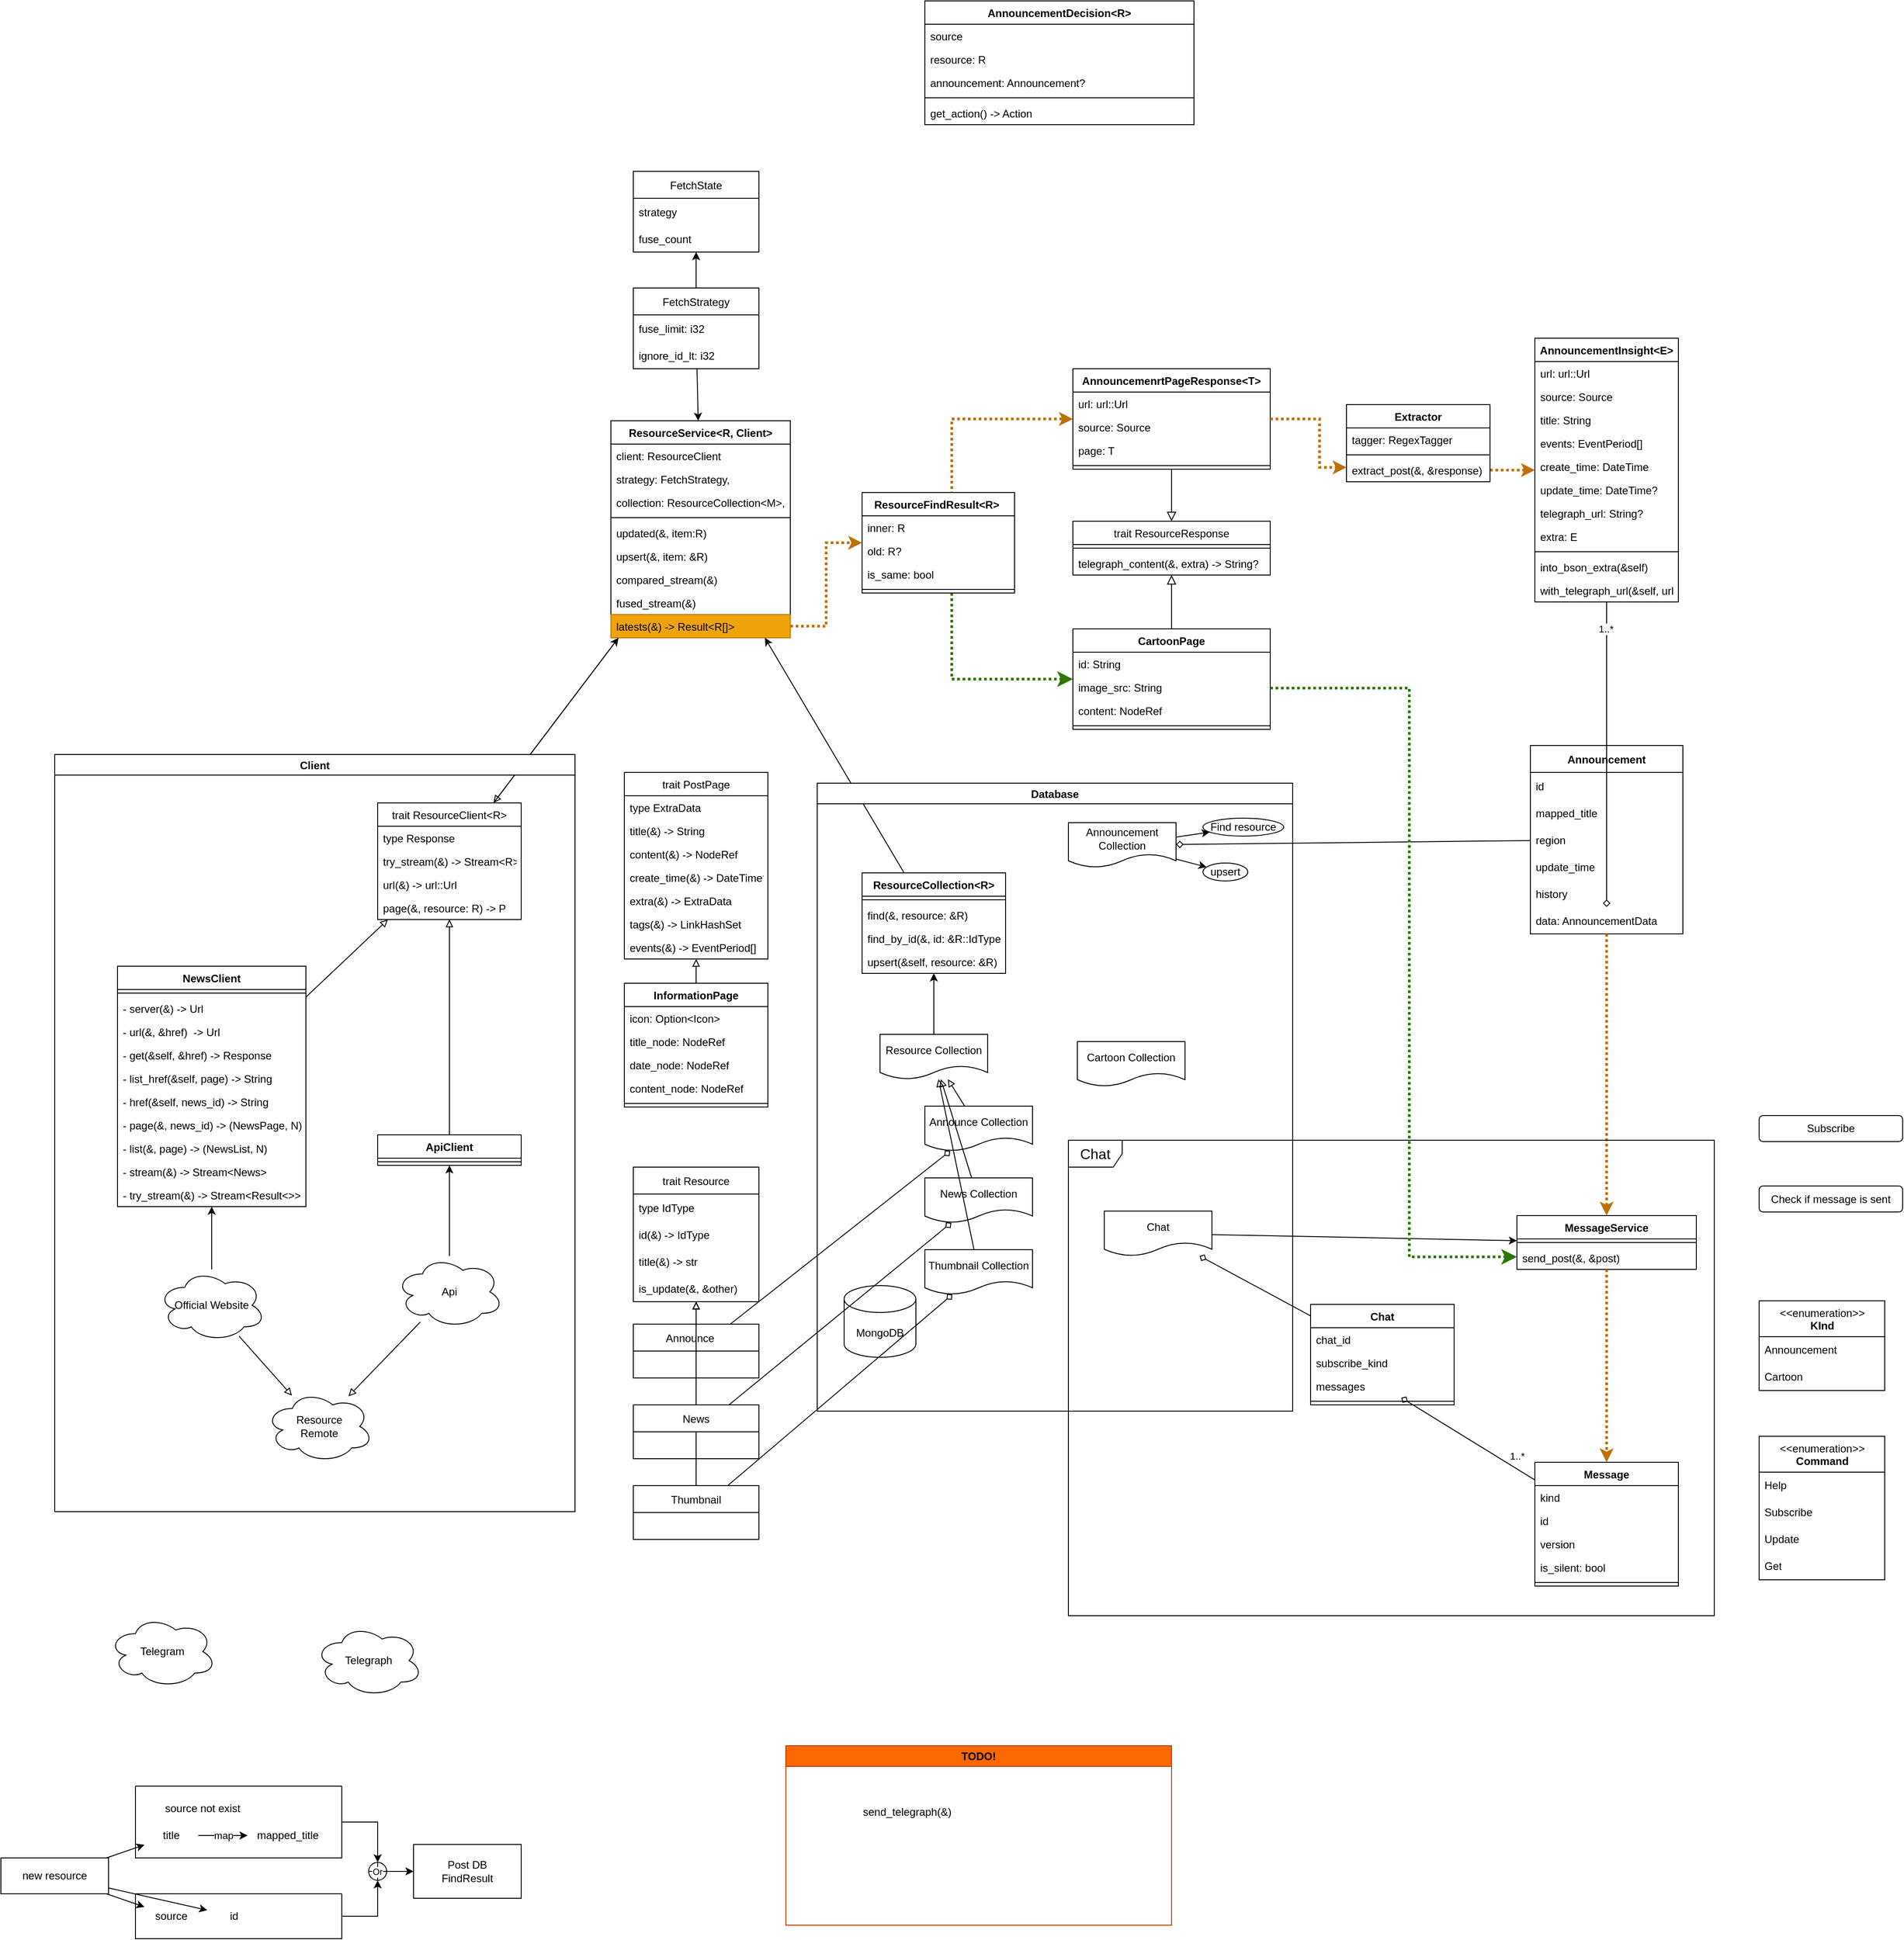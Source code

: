 <mxfile version="21.1.2" type="device" pages="2">
  <diagram id="05_ucBe3g7a3Wuwq35vF" name="第1頁">
    <mxGraphModel dx="2020" dy="4124" grid="1" gridSize="10" guides="1" tooltips="1" connect="1" arrows="1" fold="1" page="1" pageScale="1" pageWidth="827" pageHeight="1169" math="0" shadow="0">
      <root>
        <mxCell id="0" />
        <mxCell id="1" parent="0" />
        <mxCell id="22" style="edgeStyle=none;html=1;endArrow=diamond;endFill=0;" parent="1" source="3" target="18" edge="1">
          <mxGeometry relative="1" as="geometry" />
        </mxCell>
        <mxCell id="3" value="Announcement" style="swimlane;fontStyle=1;childLayout=stackLayout;horizontal=1;startSize=30;horizontalStack=0;resizeParent=1;resizeParentMax=0;resizeLast=0;collapsible=1;marginBottom=0;" parent="1" vertex="1">
          <mxGeometry x="1015" y="-60" width="170" height="210" as="geometry" />
        </mxCell>
        <mxCell id="4" value="id " style="text;strokeColor=none;fillColor=none;align=left;verticalAlign=middle;spacingLeft=4;spacingRight=4;overflow=hidden;points=[[0,0.5],[1,0.5]];portConstraint=eastwest;rotatable=0;" parent="3" vertex="1">
          <mxGeometry y="30" width="170" height="30" as="geometry" />
        </mxCell>
        <mxCell id="6" value="mapped_title" style="text;strokeColor=none;fillColor=none;align=left;verticalAlign=middle;spacingLeft=4;spacingRight=4;overflow=hidden;points=[[0,0.5],[1,0.5]];portConstraint=eastwest;rotatable=0;" parent="3" vertex="1">
          <mxGeometry y="60" width="170" height="30" as="geometry" />
        </mxCell>
        <mxCell id="7" value="region" style="text;strokeColor=none;fillColor=none;align=left;verticalAlign=middle;spacingLeft=4;spacingRight=4;overflow=hidden;points=[[0,0.5],[1,0.5]];portConstraint=eastwest;rotatable=0;" parent="3" vertex="1">
          <mxGeometry y="90" width="170" height="30" as="geometry" />
        </mxCell>
        <mxCell id="10" value="update_time" style="text;strokeColor=none;fillColor=none;align=left;verticalAlign=middle;spacingLeft=4;spacingRight=4;overflow=hidden;points=[[0,0.5],[1,0.5]];portConstraint=eastwest;rotatable=0;" parent="3" vertex="1">
          <mxGeometry y="120" width="170" height="30" as="geometry" />
        </mxCell>
        <mxCell id="11" value="history" style="text;strokeColor=none;fillColor=none;align=left;verticalAlign=middle;spacingLeft=4;spacingRight=4;overflow=hidden;points=[[0,0.5],[1,0.5]];portConstraint=eastwest;rotatable=0;" parent="3" vertex="1">
          <mxGeometry y="150" width="170" height="30" as="geometry" />
        </mxCell>
        <mxCell id="u4ASZOUQ6VJmgUnyy3Fv-147" value="data: AnnouncementData" style="text;strokeColor=none;fillColor=none;align=left;verticalAlign=middle;spacingLeft=4;spacingRight=4;overflow=hidden;points=[[0,0.5],[1,0.5]];portConstraint=eastwest;rotatable=0;" parent="3" vertex="1">
          <mxGeometry y="180" width="170" height="30" as="geometry" />
        </mxCell>
        <mxCell id="16" value="MongoDB" style="shape=cylinder3;whiteSpace=wrap;html=1;boundedLbl=1;backgroundOutline=1;size=15;" parent="1" vertex="1">
          <mxGeometry x="250" y="542" width="80" height="80" as="geometry" />
        </mxCell>
        <mxCell id="26" style="edgeStyle=none;html=1;endArrow=classic;endFill=1;" parent="1" source="18" target="25" edge="1">
          <mxGeometry relative="1" as="geometry" />
        </mxCell>
        <mxCell id="28" style="edgeStyle=none;html=1;endArrow=classic;endFill=1;" parent="1" source="18" target="27" edge="1">
          <mxGeometry relative="1" as="geometry" />
        </mxCell>
        <mxCell id="18" value="Announcement Collection" style="shape=document;whiteSpace=wrap;html=1;boundedLbl=1;" parent="1" vertex="1">
          <mxGeometry x="500" y="26" width="120" height="50" as="geometry" />
        </mxCell>
        <mxCell id="h-D_1fbV4tgmsME6HEUa-152" value="" style="edgeStyle=none;rounded=0;orthogonalLoop=1;jettySize=auto;html=1;endArrow=block;endFill=0;" parent="1" source="24" target="120" edge="1">
          <mxGeometry relative="1" as="geometry" />
        </mxCell>
        <mxCell id="24" value="Announce Collection" style="shape=document;whiteSpace=wrap;html=1;boundedLbl=1;" parent="1" vertex="1">
          <mxGeometry x="340" y="342" width="120" height="50" as="geometry" />
        </mxCell>
        <mxCell id="25" value="Find resource" style="ellipse;whiteSpace=wrap;html=1;" parent="1" vertex="1">
          <mxGeometry x="650" y="21" width="90" height="20" as="geometry" />
        </mxCell>
        <mxCell id="27" value="upsert" style="ellipse;whiteSpace=wrap;html=1;" parent="1" vertex="1">
          <mxGeometry x="650" y="71" width="50" height="20" as="geometry" />
        </mxCell>
        <mxCell id="34" value="trait Resource" style="swimlane;fontStyle=0;childLayout=stackLayout;horizontal=1;startSize=30;horizontalStack=0;resizeParent=1;resizeParentMax=0;resizeLast=0;collapsible=1;marginBottom=0;" parent="1" vertex="1">
          <mxGeometry x="15" y="410" width="140" height="150" as="geometry" />
        </mxCell>
        <mxCell id="35" value="type IdType" style="text;strokeColor=none;fillColor=none;align=left;verticalAlign=middle;spacingLeft=4;spacingRight=4;overflow=hidden;points=[[0,0.5],[1,0.5]];portConstraint=eastwest;rotatable=0;" parent="34" vertex="1">
          <mxGeometry y="30" width="140" height="30" as="geometry" />
        </mxCell>
        <mxCell id="36" value="id(&amp;) -&gt; IdType" style="text;strokeColor=none;fillColor=none;align=left;verticalAlign=middle;spacingLeft=4;spacingRight=4;overflow=hidden;points=[[0,0.5],[1,0.5]];portConstraint=eastwest;rotatable=0;" parent="34" vertex="1">
          <mxGeometry y="60" width="140" height="30" as="geometry" />
        </mxCell>
        <mxCell id="37" value="title(&amp;) -&gt; str" style="text;strokeColor=none;fillColor=none;align=left;verticalAlign=middle;spacingLeft=4;spacingRight=4;overflow=hidden;points=[[0,0.5],[1,0.5]];portConstraint=eastwest;rotatable=0;" parent="34" vertex="1">
          <mxGeometry y="90" width="140" height="30" as="geometry" />
        </mxCell>
        <mxCell id="42" value="is_update(&amp;, &amp;other)" style="text;strokeColor=none;fillColor=none;align=left;verticalAlign=middle;spacingLeft=4;spacingRight=4;overflow=hidden;points=[[0,0.5],[1,0.5]];portConstraint=eastwest;rotatable=0;" parent="34" vertex="1">
          <mxGeometry y="120" width="140" height="30" as="geometry" />
        </mxCell>
        <mxCell id="60" style="edgeStyle=none;html=1;endArrow=diamond;endFill=0;" parent="1" source="44" target="24" edge="1">
          <mxGeometry relative="1" as="geometry" />
        </mxCell>
        <mxCell id="h-D_1fbV4tgmsME6HEUa-147" style="edgeStyle=none;rounded=0;orthogonalLoop=1;jettySize=auto;html=1;endArrow=block;endFill=0;" parent="1" source="44" target="34" edge="1">
          <mxGeometry relative="1" as="geometry" />
        </mxCell>
        <mxCell id="44" value="Announce    " style="swimlane;fontStyle=0;childLayout=stackLayout;horizontal=1;startSize=30;horizontalStack=0;resizeParent=1;resizeParentMax=0;resizeLast=0;collapsible=1;marginBottom=0;" parent="1" vertex="1">
          <mxGeometry x="15" y="585" width="140" height="60" as="geometry" />
        </mxCell>
        <mxCell id="62" style="edgeStyle=none;html=1;endArrow=diamond;endFill=0;" parent="1" source="48" target="58" edge="1">
          <mxGeometry relative="1" as="geometry">
            <mxPoint x="80" y="1120" as="targetPoint" />
          </mxGeometry>
        </mxCell>
        <mxCell id="h-D_1fbV4tgmsME6HEUa-149" style="edgeStyle=none;rounded=0;orthogonalLoop=1;jettySize=auto;html=1;endArrow=block;endFill=0;" parent="1" source="48" target="34" edge="1">
          <mxGeometry relative="1" as="geometry" />
        </mxCell>
        <mxCell id="48" value="Thumbnail" style="swimlane;fontStyle=0;childLayout=stackLayout;horizontal=1;startSize=30;horizontalStack=0;resizeParent=1;resizeParentMax=0;resizeLast=0;collapsible=1;marginBottom=0;" parent="1" vertex="1">
          <mxGeometry x="15" y="765" width="140" height="60" as="geometry" />
        </mxCell>
        <mxCell id="61" style="edgeStyle=none;html=1;endArrow=diamond;endFill=0;" parent="1" source="49" target="57" edge="1">
          <mxGeometry relative="1" as="geometry" />
        </mxCell>
        <mxCell id="h-D_1fbV4tgmsME6HEUa-148" style="edgeStyle=none;rounded=0;orthogonalLoop=1;jettySize=auto;html=1;endArrow=block;endFill=0;" parent="1" source="49" target="34" edge="1">
          <mxGeometry relative="1" as="geometry" />
        </mxCell>
        <mxCell id="49" value="News" style="swimlane;fontStyle=0;childLayout=stackLayout;horizontal=1;startSize=30;horizontalStack=0;resizeParent=1;resizeParentMax=0;resizeLast=0;collapsible=1;marginBottom=0;" parent="1" vertex="1">
          <mxGeometry x="15" y="675" width="140" height="60" as="geometry" />
        </mxCell>
        <mxCell id="h-D_1fbV4tgmsME6HEUa-153" style="edgeStyle=none;rounded=0;orthogonalLoop=1;jettySize=auto;html=1;endArrow=block;endFill=0;" parent="1" source="57" target="120" edge="1">
          <mxGeometry relative="1" as="geometry" />
        </mxCell>
        <mxCell id="57" value="News Collection" style="shape=document;whiteSpace=wrap;html=1;boundedLbl=1;" parent="1" vertex="1">
          <mxGeometry x="340" y="422" width="120" height="50" as="geometry" />
        </mxCell>
        <mxCell id="h-D_1fbV4tgmsME6HEUa-154" style="edgeStyle=none;rounded=0;orthogonalLoop=1;jettySize=auto;html=1;endArrow=block;endFill=0;" parent="1" source="58" target="120" edge="1">
          <mxGeometry relative="1" as="geometry" />
        </mxCell>
        <mxCell id="58" value="Thumbnail Collection" style="shape=document;whiteSpace=wrap;html=1;boundedLbl=1;" parent="1" vertex="1">
          <mxGeometry x="340" y="502" width="120" height="50" as="geometry" />
        </mxCell>
        <mxCell id="68" value="ResourceCollection&lt;R&gt;" style="swimlane;fontStyle=1;align=center;verticalAlign=top;childLayout=stackLayout;horizontal=1;startSize=26;horizontalStack=0;resizeParent=1;resizeParentMax=0;resizeLast=0;collapsible=1;marginBottom=0;" parent="1" vertex="1">
          <mxGeometry x="270" y="82" width="160" height="112" as="geometry" />
        </mxCell>
        <mxCell id="70" value="" style="line;strokeWidth=1;fillColor=none;align=left;verticalAlign=middle;spacingTop=-1;spacingLeft=3;spacingRight=3;rotatable=0;labelPosition=right;points=[];portConstraint=eastwest;" parent="68" vertex="1">
          <mxGeometry y="26" width="160" height="8" as="geometry" />
        </mxCell>
        <mxCell id="71" value="find(&amp;, resource: &amp;R)" style="text;strokeColor=none;fillColor=none;align=left;verticalAlign=top;spacingLeft=4;spacingRight=4;overflow=hidden;rotatable=0;points=[[0,0.5],[1,0.5]];portConstraint=eastwest;" parent="68" vertex="1">
          <mxGeometry y="34" width="160" height="26" as="geometry" />
        </mxCell>
        <mxCell id="75" value="find_by_id(&amp;, id: &amp;R::IdType)" style="text;strokeColor=none;fillColor=none;align=left;verticalAlign=top;spacingLeft=4;spacingRight=4;overflow=hidden;rotatable=0;points=[[0,0.5],[1,0.5]];portConstraint=eastwest;" parent="68" vertex="1">
          <mxGeometry y="60" width="160" height="26" as="geometry" />
        </mxCell>
        <mxCell id="115" value="upsert(&amp;self, resource: &amp;R)" style="text;strokeColor=none;fillColor=none;align=left;verticalAlign=top;spacingLeft=4;spacingRight=4;overflow=hidden;rotatable=0;points=[[0,0.5],[1,0.5]];portConstraint=eastwest;" parent="68" vertex="1">
          <mxGeometry y="86" width="160" height="26" as="geometry" />
        </mxCell>
        <mxCell id="h-D_1fbV4tgmsME6HEUa-158" style="rounded=0;orthogonalLoop=1;jettySize=auto;html=1;endArrow=block;endFill=0;" parent="1" source="77" target="103" edge="1">
          <mxGeometry relative="1" as="geometry" />
        </mxCell>
        <mxCell id="8w11_aDubKy_7sADGmn2-196" style="edgeStyle=orthogonalEdgeStyle;rounded=0;orthogonalLoop=1;jettySize=auto;html=1;dashed=1;fillColor=#f0a30a;strokeColor=#BD7000;strokeWidth=3;dashPattern=1 1;" parent="1" source="95" target="xtPWgNv6KUQxsMDddOdX-130" edge="1">
          <mxGeometry relative="1" as="geometry">
            <mxPoint x="240" y="-300" as="targetPoint" />
            <Array as="points">
              <mxPoint x="230" y="-193" />
              <mxPoint x="230" y="-286" />
            </Array>
          </mxGeometry>
        </mxCell>
        <mxCell id="77" value="ResourceService&lt;R, Client&gt;" style="swimlane;fontStyle=1;align=center;verticalAlign=top;childLayout=stackLayout;horizontal=1;startSize=26;horizontalStack=0;resizeParent=1;resizeParentMax=0;resizeLast=0;collapsible=1;marginBottom=0;" parent="1" vertex="1">
          <mxGeometry x="-10" y="-422" width="200" height="242" as="geometry" />
        </mxCell>
        <mxCell id="3kydXPzUdbO2gCdp29ms-130" value="client: ResourceClient" style="text;strokeColor=none;fillColor=none;align=left;verticalAlign=top;spacingLeft=4;spacingRight=4;overflow=hidden;rotatable=0;points=[[0,0.5],[1,0.5]];portConstraint=eastwest;" vertex="1" parent="77">
          <mxGeometry y="26" width="200" height="26" as="geometry" />
        </mxCell>
        <mxCell id="3kydXPzUdbO2gCdp29ms-131" value="strategy: FetchStrategy," style="text;strokeColor=none;fillColor=none;align=left;verticalAlign=top;spacingLeft=4;spacingRight=4;overflow=hidden;rotatable=0;points=[[0,0.5],[1,0.5]];portConstraint=eastwest;" vertex="1" parent="77">
          <mxGeometry y="52" width="200" height="26" as="geometry" />
        </mxCell>
        <mxCell id="3kydXPzUdbO2gCdp29ms-132" value="collection: ResourceCollection&lt;M&gt;," style="text;strokeColor=none;fillColor=none;align=left;verticalAlign=top;spacingLeft=4;spacingRight=4;overflow=hidden;rotatable=0;points=[[0,0.5],[1,0.5]];portConstraint=eastwest;" vertex="1" parent="77">
          <mxGeometry y="78" width="200" height="26" as="geometry" />
        </mxCell>
        <mxCell id="81" value="" style="line;strokeWidth=1;fillColor=none;align=left;verticalAlign=middle;spacingTop=-1;spacingLeft=3;spacingRight=3;rotatable=0;labelPosition=right;points=[];portConstraint=eastwest;" parent="77" vertex="1">
          <mxGeometry y="104" width="200" height="8" as="geometry" />
        </mxCell>
        <mxCell id="82" value="updated(&amp;, item:R)" style="text;strokeColor=none;fillColor=none;align=left;verticalAlign=top;spacingLeft=4;spacingRight=4;overflow=hidden;rotatable=0;points=[[0,0.5],[1,0.5]];portConstraint=eastwest;" parent="77" vertex="1">
          <mxGeometry y="112" width="200" height="26" as="geometry" />
        </mxCell>
        <mxCell id="94" value="upsert(&amp;, item: &amp;R)" style="text;strokeColor=none;fillColor=none;align=left;verticalAlign=top;spacingLeft=4;spacingRight=4;overflow=hidden;rotatable=0;points=[[0,0.5],[1,0.5]];portConstraint=eastwest;" parent="77" vertex="1">
          <mxGeometry y="138" width="200" height="26" as="geometry" />
        </mxCell>
        <mxCell id="117" value="compared_stream(&amp;)" style="text;strokeColor=none;fillColor=none;align=left;verticalAlign=top;spacingLeft=4;spacingRight=4;overflow=hidden;rotatable=0;points=[[0,0.5],[1,0.5]];portConstraint=eastwest;" parent="77" vertex="1">
          <mxGeometry y="164" width="200" height="26" as="geometry" />
        </mxCell>
        <mxCell id="118" value="fused_stream(&amp;)" style="text;strokeColor=none;fillColor=none;align=left;verticalAlign=top;spacingLeft=4;spacingRight=4;overflow=hidden;rotatable=0;points=[[0,0.5],[1,0.5]];portConstraint=eastwest;" parent="77" vertex="1">
          <mxGeometry y="190" width="200" height="26" as="geometry" />
        </mxCell>
        <mxCell id="95" value="latests(&amp;) -&gt; Result&lt;R[]&gt;" style="text;strokeColor=#BD7000;fillColor=#f0a30a;align=left;verticalAlign=top;spacingLeft=4;spacingRight=4;overflow=hidden;rotatable=0;points=[[0,0.5],[1,0.5]];portConstraint=eastwest;fontColor=#000000;" parent="77" vertex="1">
          <mxGeometry y="216" width="200" height="26" as="geometry" />
        </mxCell>
        <mxCell id="86" style="edgeStyle=none;html=1;endArrow=classic;endFill=1;" parent="1" source="68" target="77" edge="1">
          <mxGeometry relative="1" as="geometry">
            <mxPoint x="1044.778" y="452" as="sourcePoint" />
          </mxGeometry>
        </mxCell>
        <mxCell id="112" style="edgeStyle=none;html=1;endArrow=classic;endFill=1;" parent="1" source="96" target="77" edge="1">
          <mxGeometry relative="1" as="geometry" />
        </mxCell>
        <mxCell id="114" style="edgeStyle=none;html=1;endArrow=classic;endFill=1;" parent="1" source="96" target="100" edge="1">
          <mxGeometry relative="1" as="geometry" />
        </mxCell>
        <mxCell id="96" value="FetchStrategy" style="swimlane;fontStyle=0;childLayout=stackLayout;horizontal=1;startSize=30;horizontalStack=0;resizeParent=1;resizeParentMax=0;resizeLast=0;collapsible=1;marginBottom=0;" parent="1" vertex="1">
          <mxGeometry x="15" y="-570" width="140" height="90" as="geometry" />
        </mxCell>
        <mxCell id="97" value="fuse_limit: i32 " style="text;strokeColor=none;fillColor=none;align=left;verticalAlign=middle;spacingLeft=4;spacingRight=4;overflow=hidden;points=[[0,0.5],[1,0.5]];portConstraint=eastwest;rotatable=0;" parent="96" vertex="1">
          <mxGeometry y="30" width="140" height="30" as="geometry" />
        </mxCell>
        <mxCell id="98" value="ignore_id_lt: i32" style="text;strokeColor=none;fillColor=none;align=left;verticalAlign=middle;spacingLeft=4;spacingRight=4;overflow=hidden;points=[[0,0.5],[1,0.5]];portConstraint=eastwest;rotatable=0;" parent="96" vertex="1">
          <mxGeometry y="60" width="140" height="30" as="geometry" />
        </mxCell>
        <mxCell id="100" value="FetchState" style="swimlane;fontStyle=0;childLayout=stackLayout;horizontal=1;startSize=30;horizontalStack=0;resizeParent=1;resizeParentMax=0;resizeLast=0;collapsible=1;marginBottom=0;" parent="1" vertex="1">
          <mxGeometry x="15" y="-700" width="140" height="90" as="geometry" />
        </mxCell>
        <mxCell id="101" value="strategy" style="text;strokeColor=none;fillColor=none;align=left;verticalAlign=middle;spacingLeft=4;spacingRight=4;overflow=hidden;points=[[0,0.5],[1,0.5]];portConstraint=eastwest;rotatable=0;" parent="100" vertex="1">
          <mxGeometry y="30" width="140" height="30" as="geometry" />
        </mxCell>
        <mxCell id="102" value="fuse_count" style="text;strokeColor=none;fillColor=none;align=left;verticalAlign=middle;spacingLeft=4;spacingRight=4;overflow=hidden;points=[[0,0.5],[1,0.5]];portConstraint=eastwest;rotatable=0;" parent="100" vertex="1">
          <mxGeometry y="60" width="140" height="30" as="geometry" />
        </mxCell>
        <mxCell id="109" style="edgeStyle=none;html=1;endArrow=classic;endFill=1;" parent="1" source="103" target="77" edge="1">
          <mxGeometry relative="1" as="geometry" />
        </mxCell>
        <mxCell id="103" value="trait ResourceClient&lt;R&gt;" style="swimlane;fontStyle=0;align=center;verticalAlign=top;childLayout=stackLayout;horizontal=1;startSize=26;horizontalStack=0;resizeParent=1;resizeParentMax=0;resizeLast=0;collapsible=1;marginBottom=0;" parent="1" vertex="1">
          <mxGeometry x="-270" y="4" width="160" height="130" as="geometry" />
        </mxCell>
        <mxCell id="106" value="type Response" style="text;strokeColor=none;fillColor=none;align=left;verticalAlign=top;spacingLeft=4;spacingRight=4;overflow=hidden;rotatable=0;points=[[0,0.5],[1,0.5]];portConstraint=eastwest;" parent="103" vertex="1">
          <mxGeometry y="26" width="160" height="26" as="geometry" />
        </mxCell>
        <mxCell id="107" value="try_stream(&amp;) -&gt; Stream&lt;R&gt;" style="text;strokeColor=none;fillColor=none;align=left;verticalAlign=top;spacingLeft=4;spacingRight=4;overflow=hidden;rotatable=0;points=[[0,0.5],[1,0.5]];portConstraint=eastwest;" parent="103" vertex="1">
          <mxGeometry y="52" width="160" height="26" as="geometry" />
        </mxCell>
        <mxCell id="8w11_aDubKy_7sADGmn2-132" value="url(&amp;) -&gt; url::Url" style="text;strokeColor=none;fillColor=none;align=left;verticalAlign=top;spacingLeft=4;spacingRight=4;overflow=hidden;rotatable=0;points=[[0,0.5],[1,0.5]];portConstraint=eastwest;" parent="103" vertex="1">
          <mxGeometry y="78" width="160" height="26" as="geometry" />
        </mxCell>
        <mxCell id="116" value="page(&amp;, resource: R) -&gt; P" style="text;strokeColor=none;fillColor=none;align=left;verticalAlign=top;spacingLeft=4;spacingRight=4;overflow=hidden;rotatable=0;points=[[0,0.5],[1,0.5]];portConstraint=eastwest;" parent="103" vertex="1">
          <mxGeometry y="104" width="160" height="26" as="geometry" />
        </mxCell>
        <mxCell id="130" style="edgeStyle=none;html=1;endArrow=classic;endFill=1;" parent="1" source="120" target="68" edge="1">
          <mxGeometry relative="1" as="geometry" />
        </mxCell>
        <mxCell id="120" value="Resource Collection" style="shape=document;whiteSpace=wrap;html=1;boundedLbl=1;" parent="1" vertex="1">
          <mxGeometry x="290" y="262" width="120" height="50" as="geometry" />
        </mxCell>
        <mxCell id="El6kmW_QDHHraQ5P96R9-144" style="edgeStyle=none;rounded=0;orthogonalLoop=1;jettySize=auto;html=1;" parent="1" source="El6kmW_QDHHraQ5P96R9-131" target="El6kmW_QDHHraQ5P96R9-141" edge="1">
          <mxGeometry relative="1" as="geometry" />
        </mxCell>
        <mxCell id="h-D_1fbV4tgmsME6HEUa-151" style="edgeStyle=none;rounded=0;orthogonalLoop=1;jettySize=auto;html=1;endArrow=block;endFill=0;" parent="1" source="El6kmW_QDHHraQ5P96R9-131" target="h-D_1fbV4tgmsME6HEUa-140" edge="1">
          <mxGeometry relative="1" as="geometry" />
        </mxCell>
        <mxCell id="El6kmW_QDHHraQ5P96R9-131" value="Api" style="ellipse;shape=cloud;whiteSpace=wrap;html=1;" parent="1" vertex="1">
          <mxGeometry x="-250" y="509" width="120" height="80" as="geometry" />
        </mxCell>
        <mxCell id="El6kmW_QDHHraQ5P96R9-137" style="rounded=0;orthogonalLoop=1;jettySize=auto;html=1;" parent="1" source="El6kmW_QDHHraQ5P96R9-132" target="El6kmW_QDHHraQ5P96R9-133" edge="1">
          <mxGeometry relative="1" as="geometry" />
        </mxCell>
        <mxCell id="h-D_1fbV4tgmsME6HEUa-150" style="edgeStyle=none;rounded=0;orthogonalLoop=1;jettySize=auto;html=1;endArrow=block;endFill=0;" parent="1" source="El6kmW_QDHHraQ5P96R9-132" target="h-D_1fbV4tgmsME6HEUa-140" edge="1">
          <mxGeometry relative="1" as="geometry" />
        </mxCell>
        <mxCell id="El6kmW_QDHHraQ5P96R9-132" value="Official Website" style="ellipse;shape=cloud;whiteSpace=wrap;html=1;" parent="1" vertex="1">
          <mxGeometry x="-515" y="524" width="120" height="80" as="geometry" />
        </mxCell>
        <mxCell id="h-D_1fbV4tgmsME6HEUa-146" style="edgeStyle=none;rounded=0;orthogonalLoop=1;jettySize=auto;html=1;endArrow=block;endFill=0;" parent="1" source="El6kmW_QDHHraQ5P96R9-133" target="103" edge="1">
          <mxGeometry relative="1" as="geometry" />
        </mxCell>
        <mxCell id="El6kmW_QDHHraQ5P96R9-133" value="NewsClient" style="swimlane;fontStyle=1;align=center;verticalAlign=top;childLayout=stackLayout;horizontal=1;startSize=26;horizontalStack=0;resizeParent=1;resizeParentMax=0;resizeLast=0;collapsible=1;marginBottom=0;" parent="1" vertex="1">
          <mxGeometry x="-560" y="186" width="210" height="268" as="geometry" />
        </mxCell>
        <mxCell id="El6kmW_QDHHraQ5P96R9-135" value="" style="line;strokeWidth=1;fillColor=none;align=left;verticalAlign=middle;spacingTop=-1;spacingLeft=3;spacingRight=3;rotatable=0;labelPosition=right;points=[];portConstraint=eastwest;" parent="El6kmW_QDHHraQ5P96R9-133" vertex="1">
          <mxGeometry y="26" width="210" height="8" as="geometry" />
        </mxCell>
        <mxCell id="El6kmW_QDHHraQ5P96R9-136" value="- server(&amp;) -&gt; Url" style="text;strokeColor=none;fillColor=none;align=left;verticalAlign=top;spacingLeft=4;spacingRight=4;overflow=hidden;rotatable=0;points=[[0,0.5],[1,0.5]];portConstraint=eastwest;" parent="El6kmW_QDHHraQ5P96R9-133" vertex="1">
          <mxGeometry y="34" width="210" height="26" as="geometry" />
        </mxCell>
        <mxCell id="El6kmW_QDHHraQ5P96R9-146" value="- url(&amp;, &amp;href)  -&gt; Url" style="text;strokeColor=none;fillColor=none;align=left;verticalAlign=top;spacingLeft=4;spacingRight=4;overflow=hidden;rotatable=0;points=[[0,0.5],[1,0.5]];portConstraint=eastwest;" parent="El6kmW_QDHHraQ5P96R9-133" vertex="1">
          <mxGeometry y="60" width="210" height="26" as="geometry" />
        </mxCell>
        <mxCell id="El6kmW_QDHHraQ5P96R9-145" value="- get(&amp;self, &amp;href) -&gt; Response" style="text;strokeColor=none;fillColor=none;align=left;verticalAlign=top;spacingLeft=4;spacingRight=4;overflow=hidden;rotatable=0;points=[[0,0.5],[1,0.5]];portConstraint=eastwest;" parent="El6kmW_QDHHraQ5P96R9-133" vertex="1">
          <mxGeometry y="86" width="210" height="26" as="geometry" />
        </mxCell>
        <mxCell id="El6kmW_QDHHraQ5P96R9-147" value="- list_href(&amp;self, page) -&gt; String" style="text;strokeColor=none;fillColor=none;align=left;verticalAlign=top;spacingLeft=4;spacingRight=4;overflow=hidden;rotatable=0;points=[[0,0.5],[1,0.5]];portConstraint=eastwest;" parent="El6kmW_QDHHraQ5P96R9-133" vertex="1">
          <mxGeometry y="112" width="210" height="26" as="geometry" />
        </mxCell>
        <mxCell id="El6kmW_QDHHraQ5P96R9-149" value="- href(&amp;self, news_id) -&gt; String" style="text;strokeColor=none;fillColor=none;align=left;verticalAlign=top;spacingLeft=4;spacingRight=4;overflow=hidden;rotatable=0;points=[[0,0.5],[1,0.5]];portConstraint=eastwest;" parent="El6kmW_QDHHraQ5P96R9-133" vertex="1">
          <mxGeometry y="138" width="210" height="26" as="geometry" />
        </mxCell>
        <mxCell id="El6kmW_QDHHraQ5P96R9-150" value="- page(&amp;, news_id) -&gt; (NewsPage, N)" style="text;strokeColor=none;fillColor=none;align=left;verticalAlign=top;spacingLeft=4;spacingRight=4;overflow=hidden;rotatable=0;points=[[0,0.5],[1,0.5]];portConstraint=eastwest;" parent="El6kmW_QDHHraQ5P96R9-133" vertex="1">
          <mxGeometry y="164" width="210" height="26" as="geometry" />
        </mxCell>
        <mxCell id="El6kmW_QDHHraQ5P96R9-152" value="- list(&amp;, page) -&gt; (NewsList, N)" style="text;strokeColor=none;fillColor=none;align=left;verticalAlign=top;spacingLeft=4;spacingRight=4;overflow=hidden;rotatable=0;points=[[0,0.5],[1,0.5]];portConstraint=eastwest;" parent="El6kmW_QDHHraQ5P96R9-133" vertex="1">
          <mxGeometry y="190" width="210" height="26" as="geometry" />
        </mxCell>
        <mxCell id="El6kmW_QDHHraQ5P96R9-153" value="- stream(&amp;) -&gt; Stream&lt;News&gt;" style="text;strokeColor=none;fillColor=none;align=left;verticalAlign=top;spacingLeft=4;spacingRight=4;overflow=hidden;rotatable=0;points=[[0,0.5],[1,0.5]];portConstraint=eastwest;" parent="El6kmW_QDHHraQ5P96R9-133" vertex="1">
          <mxGeometry y="216" width="210" height="26" as="geometry" />
        </mxCell>
        <mxCell id="El6kmW_QDHHraQ5P96R9-154" value="- try_stream(&amp;) -&gt; Stream&lt;Result&lt;&gt;&gt;" style="text;strokeColor=none;fillColor=none;align=left;verticalAlign=top;spacingLeft=4;spacingRight=4;overflow=hidden;rotatable=0;points=[[0,0.5],[1,0.5]];portConstraint=eastwest;" parent="El6kmW_QDHHraQ5P96R9-133" vertex="1">
          <mxGeometry y="242" width="210" height="26" as="geometry" />
        </mxCell>
        <mxCell id="h-D_1fbV4tgmsME6HEUa-156" style="edgeStyle=none;rounded=0;orthogonalLoop=1;jettySize=auto;html=1;endArrow=block;endFill=0;" parent="1" source="El6kmW_QDHHraQ5P96R9-141" target="103" edge="1">
          <mxGeometry relative="1" as="geometry" />
        </mxCell>
        <mxCell id="El6kmW_QDHHraQ5P96R9-141" value="ApiClient" style="swimlane;fontStyle=1;align=center;verticalAlign=top;childLayout=stackLayout;horizontal=1;startSize=26;horizontalStack=0;resizeParent=1;resizeParentMax=0;resizeLast=0;collapsible=1;marginBottom=0;" parent="1" vertex="1">
          <mxGeometry x="-270" y="374" width="160" height="34" as="geometry" />
        </mxCell>
        <mxCell id="El6kmW_QDHHraQ5P96R9-142" value="" style="line;strokeWidth=1;fillColor=none;align=left;verticalAlign=middle;spacingTop=-1;spacingLeft=3;spacingRight=3;rotatable=0;labelPosition=right;points=[];portConstraint=eastwest;" parent="El6kmW_QDHHraQ5P96R9-141" vertex="1">
          <mxGeometry y="26" width="160" height="8" as="geometry" />
        </mxCell>
        <mxCell id="h-D_1fbV4tgmsME6HEUa-138" value="Telegram" style="ellipse;shape=cloud;whiteSpace=wrap;html=1;" parent="1" vertex="1">
          <mxGeometry x="-570" y="910" width="120" height="80" as="geometry" />
        </mxCell>
        <mxCell id="h-D_1fbV4tgmsME6HEUa-139" value="Telegraph" style="ellipse;shape=cloud;whiteSpace=wrap;html=1;" parent="1" vertex="1">
          <mxGeometry x="-340" y="920" width="120" height="80" as="geometry" />
        </mxCell>
        <mxCell id="h-D_1fbV4tgmsME6HEUa-140" value="Resource&lt;br&gt;Remote" style="ellipse;shape=cloud;whiteSpace=wrap;html=1;" parent="1" vertex="1">
          <mxGeometry x="-395" y="659" width="120" height="80" as="geometry" />
        </mxCell>
        <mxCell id="h-D_1fbV4tgmsME6HEUa-160" value="TODO!" style="swimlane;whiteSpace=wrap;html=1;fillColor=#fa6800;fontColor=#000000;strokeColor=#C73500;" parent="1" vertex="1">
          <mxGeometry x="185" y="1055" width="430" height="200" as="geometry" />
        </mxCell>
        <mxCell id="h-D_1fbV4tgmsME6HEUa-159" value="send_telegraph(&amp;)" style="text;strokeColor=none;fillColor=none;align=left;verticalAlign=top;spacingLeft=4;spacingRight=4;overflow=hidden;rotatable=0;points=[[0,0.5],[1,0.5]];portConstraint=eastwest;" parent="h-D_1fbV4tgmsME6HEUa-160" vertex="1">
          <mxGeometry x="80" y="60" width="170" height="26" as="geometry" />
        </mxCell>
        <mxCell id="h-D_1fbV4tgmsME6HEUa-203" style="edgeStyle=none;rounded=0;orthogonalLoop=1;jettySize=auto;html=1;endArrow=classic;endFill=1;" parent="1" source="h-D_1fbV4tgmsME6HEUa-201" target="h-D_1fbV4tgmsME6HEUa-202" edge="1">
          <mxGeometry relative="1" as="geometry" />
        </mxCell>
        <mxCell id="h-D_1fbV4tgmsME6HEUa-205" style="edgeStyle=none;rounded=0;orthogonalLoop=1;jettySize=auto;html=1;endArrow=classic;endFill=1;" parent="1" source="h-D_1fbV4tgmsME6HEUa-201" target="h-D_1fbV4tgmsME6HEUa-204" edge="1">
          <mxGeometry relative="1" as="geometry" />
        </mxCell>
        <mxCell id="h-D_1fbV4tgmsME6HEUa-207" style="edgeStyle=none;rounded=0;orthogonalLoop=1;jettySize=auto;html=1;endArrow=classic;endFill=1;" parent="1" source="h-D_1fbV4tgmsME6HEUa-201" target="h-D_1fbV4tgmsME6HEUa-206" edge="1">
          <mxGeometry relative="1" as="geometry" />
        </mxCell>
        <mxCell id="h-D_1fbV4tgmsME6HEUa-201" value="new resource" style="rounded=0;whiteSpace=wrap;html=1;fontFamily=Helvetica;fontSize=12;fontColor=default;align=center;strokeColor=default;fillColor=default;" parent="1" vertex="1">
          <mxGeometry x="-690" y="1180" width="120" height="40" as="geometry" />
        </mxCell>
        <mxCell id="h-D_1fbV4tgmsME6HEUa-209" value="map" style="edgeStyle=none;rounded=0;orthogonalLoop=1;jettySize=auto;html=1;endArrow=classic;endFill=1;" parent="1" source="h-D_1fbV4tgmsME6HEUa-202" target="h-D_1fbV4tgmsME6HEUa-208" edge="1">
          <mxGeometry relative="1" as="geometry" />
        </mxCell>
        <mxCell id="h-D_1fbV4tgmsME6HEUa-202" value="title" style="text;html=1;strokeColor=none;fillColor=none;align=center;verticalAlign=middle;whiteSpace=wrap;rounded=0;" parent="1" vertex="1">
          <mxGeometry x="-530" y="1140" width="60" height="30" as="geometry" />
        </mxCell>
        <mxCell id="h-D_1fbV4tgmsME6HEUa-208" value="mapped_title" style="text;html=1;strokeColor=none;fillColor=none;align=center;verticalAlign=middle;whiteSpace=wrap;rounded=0;" parent="1" vertex="1">
          <mxGeometry x="-415" y="1140" width="90" height="30" as="geometry" />
        </mxCell>
        <mxCell id="h-D_1fbV4tgmsME6HEUa-215" style="edgeStyle=orthogonalEdgeStyle;rounded=0;orthogonalLoop=1;jettySize=auto;html=1;entryX=0.5;entryY=1;entryDx=0;entryDy=0;fontSize=10;endArrow=classic;endFill=1;" parent="1" source="h-D_1fbV4tgmsME6HEUa-211" target="h-D_1fbV4tgmsME6HEUa-213" edge="1">
          <mxGeometry relative="1" as="geometry" />
        </mxCell>
        <mxCell id="h-D_1fbV4tgmsME6HEUa-211" value="" style="swimlane;startSize=0;" parent="1" vertex="1">
          <mxGeometry x="-540" y="1220" width="230" height="50" as="geometry" />
        </mxCell>
        <mxCell id="h-D_1fbV4tgmsME6HEUa-204" value="id" style="text;html=1;strokeColor=none;fillColor=none;align=center;verticalAlign=middle;whiteSpace=wrap;rounded=0;" parent="h-D_1fbV4tgmsME6HEUa-211" vertex="1">
          <mxGeometry x="80" y="10" width="60" height="30" as="geometry" />
        </mxCell>
        <mxCell id="h-D_1fbV4tgmsME6HEUa-206" value="source" style="text;html=1;strokeColor=none;fillColor=none;align=center;verticalAlign=middle;whiteSpace=wrap;rounded=0;" parent="h-D_1fbV4tgmsME6HEUa-211" vertex="1">
          <mxGeometry x="10" y="10" width="60" height="30" as="geometry" />
        </mxCell>
        <mxCell id="h-D_1fbV4tgmsME6HEUa-214" style="edgeStyle=orthogonalEdgeStyle;rounded=0;orthogonalLoop=1;jettySize=auto;html=1;entryX=0.5;entryY=0;entryDx=0;entryDy=0;fontSize=10;endArrow=classic;endFill=1;" parent="1" source="h-D_1fbV4tgmsME6HEUa-212" target="h-D_1fbV4tgmsME6HEUa-213" edge="1">
          <mxGeometry relative="1" as="geometry" />
        </mxCell>
        <mxCell id="h-D_1fbV4tgmsME6HEUa-212" value="" style="swimlane;startSize=0;" parent="1" vertex="1">
          <mxGeometry x="-540" y="1100" width="230" height="80" as="geometry" />
        </mxCell>
        <mxCell id="u4ASZOUQ6VJmgUnyy3Fv-148" value="source not exist" style="text;html=1;strokeColor=none;fillColor=none;align=center;verticalAlign=middle;whiteSpace=wrap;rounded=0;" parent="h-D_1fbV4tgmsME6HEUa-212" vertex="1">
          <mxGeometry x="30" y="10" width="90" height="30" as="geometry" />
        </mxCell>
        <mxCell id="h-D_1fbV4tgmsME6HEUa-220" value="" style="edgeStyle=orthogonalEdgeStyle;rounded=0;orthogonalLoop=1;jettySize=auto;html=1;fontSize=10;endArrow=classic;endFill=1;" parent="1" source="h-D_1fbV4tgmsME6HEUa-213" target="h-D_1fbV4tgmsME6HEUa-219" edge="1">
          <mxGeometry relative="1" as="geometry" />
        </mxCell>
        <mxCell id="h-D_1fbV4tgmsME6HEUa-213" value="Or" style="shape=orEllipse;perimeter=ellipsePerimeter;whiteSpace=wrap;html=1;backgroundOutline=1;labelBackgroundColor=default;fontSize=10;" parent="1" vertex="1">
          <mxGeometry x="-280" y="1185" width="20" height="20" as="geometry" />
        </mxCell>
        <mxCell id="h-D_1fbV4tgmsME6HEUa-219" value="Post DB&lt;br&gt;FindResult" style="rounded=0;whiteSpace=wrap;html=1;" parent="1" vertex="1">
          <mxGeometry x="-230" y="1165" width="120" height="60" as="geometry" />
        </mxCell>
        <mxCell id="u4ASZOUQ6VJmgUnyy3Fv-144" value="" style="edgeStyle=none;rounded=0;orthogonalLoop=1;jettySize=auto;html=1;endArrow=diamond;endFill=0;" parent="1" source="8w11_aDubKy_7sADGmn2-174" target="u4ASZOUQ6VJmgUnyy3Fv-147" edge="1">
          <mxGeometry relative="1" as="geometry" />
        </mxCell>
        <mxCell id="u4ASZOUQ6VJmgUnyy3Fv-145" value="1..*" style="edgeLabel;html=1;align=center;verticalAlign=middle;resizable=0;points=[];" parent="u4ASZOUQ6VJmgUnyy3Fv-144" vertex="1" connectable="0">
          <mxGeometry x="-0.739" relative="1" as="geometry">
            <mxPoint x="-1" y="-15" as="offset" />
          </mxGeometry>
        </mxCell>
        <mxCell id="jsRH4PggN6Xl_QI9CXrq-132" style="rounded=0;orthogonalLoop=1;jettySize=auto;html=1;dashed=1;dashPattern=1 1;strokeWidth=3;fillColor=#f0a30a;strokeColor=#BD7000;edgeStyle=orthogonalEdgeStyle;" parent="1" source="xtPWgNv6KUQxsMDddOdX-138" target="8w11_aDubKy_7sADGmn2-145" edge="1">
          <mxGeometry relative="1" as="geometry">
            <mxPoint x="435" y="-332" as="sourcePoint" />
            <Array as="points">
              <mxPoint x="370" y="-424" />
            </Array>
          </mxGeometry>
        </mxCell>
        <mxCell id="3kydXPzUdbO2gCdp29ms-149" style="edgeStyle=orthogonalEdgeStyle;rounded=0;orthogonalLoop=1;jettySize=auto;html=1;fontSize=12;startSize=8;endSize=8;fillColor=#60a917;strokeColor=#2D7600;dashed=1;dashPattern=1 1;strokeWidth=3;" edge="1" parent="1" source="xtPWgNv6KUQxsMDddOdX-130" target="3kydXPzUdbO2gCdp29ms-136">
          <mxGeometry relative="1" as="geometry">
            <Array as="points">
              <mxPoint x="370" y="-134" />
            </Array>
          </mxGeometry>
        </mxCell>
        <mxCell id="xtPWgNv6KUQxsMDddOdX-130" value="ResourceFindResult&lt;R&gt; " style="swimlane;fontStyle=1;align=center;verticalAlign=top;childLayout=stackLayout;horizontal=1;startSize=26;horizontalStack=0;resizeParent=1;resizeParentMax=0;resizeLast=0;collapsible=1;marginBottom=0;" parent="1" vertex="1">
          <mxGeometry x="270" y="-342" width="170" height="112" as="geometry" />
        </mxCell>
        <mxCell id="xtPWgNv6KUQxsMDddOdX-138" value="inner: R" style="text;strokeColor=none;fillColor=none;align=left;verticalAlign=top;spacingLeft=4;spacingRight=4;overflow=hidden;rotatable=0;points=[[0,0.5],[1,0.5]];portConstraint=eastwest;" parent="xtPWgNv6KUQxsMDddOdX-130" vertex="1">
          <mxGeometry y="26" width="170" height="26" as="geometry" />
        </mxCell>
        <mxCell id="jsRH4PggN6Xl_QI9CXrq-130" value="old: R?" style="text;strokeColor=none;fillColor=none;align=left;verticalAlign=top;spacingLeft=4;spacingRight=4;overflow=hidden;rotatable=0;points=[[0,0.5],[1,0.5]];portConstraint=eastwest;" parent="xtPWgNv6KUQxsMDddOdX-130" vertex="1">
          <mxGeometry y="52" width="170" height="26" as="geometry" />
        </mxCell>
        <mxCell id="jsRH4PggN6Xl_QI9CXrq-131" value="is_same: bool" style="text;strokeColor=none;fillColor=none;align=left;verticalAlign=top;spacingLeft=4;spacingRight=4;overflow=hidden;rotatable=0;points=[[0,0.5],[1,0.5]];portConstraint=eastwest;" parent="xtPWgNv6KUQxsMDddOdX-130" vertex="1">
          <mxGeometry y="78" width="170" height="26" as="geometry" />
        </mxCell>
        <mxCell id="xtPWgNv6KUQxsMDddOdX-131" value="" style="line;strokeWidth=1;fillColor=none;align=left;verticalAlign=middle;spacingTop=-1;spacingLeft=3;spacingRight=3;rotatable=0;labelPosition=right;points=[];portConstraint=eastwest;" parent="xtPWgNv6KUQxsMDddOdX-130" vertex="1">
          <mxGeometry y="104" width="170" height="8" as="geometry" />
        </mxCell>
        <mxCell id="xtPWgNv6KUQxsMDddOdX-140" value="Database" style="swimlane;dropTarget=0;" parent="1" vertex="1">
          <mxGeometry x="220" y="-18" width="530" height="700" as="geometry" />
        </mxCell>
        <mxCell id="xtPWgNv6KUQxsMDddOdX-141" value="Client" style="swimlane;dropTarget=0;" parent="1" vertex="1">
          <mxGeometry x="-630" y="-50" width="580" height="844" as="geometry" />
        </mxCell>
        <mxCell id="8w11_aDubKy_7sADGmn2-145" value="AnnouncemenrtPageResponse&lt;T&gt;" style="swimlane;fontStyle=1;align=center;verticalAlign=top;childLayout=stackLayout;horizontal=1;startSize=26;horizontalStack=0;resizeParent=1;resizeParentMax=0;resizeLast=0;collapsible=1;marginBottom=0;" parent="1" vertex="1">
          <mxGeometry x="505" y="-480" width="220" height="112" as="geometry" />
        </mxCell>
        <mxCell id="8w11_aDubKy_7sADGmn2-178" value="url: url::Url" style="text;strokeColor=none;fillColor=none;align=left;verticalAlign=top;spacingLeft=4;spacingRight=4;overflow=hidden;rotatable=0;points=[[0,0.5],[1,0.5]];portConstraint=eastwest;" parent="8w11_aDubKy_7sADGmn2-145" vertex="1">
          <mxGeometry y="26" width="220" height="26" as="geometry" />
        </mxCell>
        <mxCell id="8w11_aDubKy_7sADGmn2-147" value="source: Source" style="text;strokeColor=none;fillColor=none;align=left;verticalAlign=top;spacingLeft=4;spacingRight=4;overflow=hidden;rotatable=0;points=[[0,0.5],[1,0.5]];portConstraint=eastwest;" parent="8w11_aDubKy_7sADGmn2-145" vertex="1">
          <mxGeometry y="52" width="220" height="26" as="geometry" />
        </mxCell>
        <mxCell id="8w11_aDubKy_7sADGmn2-149" value="page: T" style="text;strokeColor=none;fillColor=none;align=left;verticalAlign=top;spacingLeft=4;spacingRight=4;overflow=hidden;rotatable=0;points=[[0,0.5],[1,0.5]];portConstraint=eastwest;" parent="8w11_aDubKy_7sADGmn2-145" vertex="1">
          <mxGeometry y="78" width="220" height="26" as="geometry" />
        </mxCell>
        <mxCell id="8w11_aDubKy_7sADGmn2-146" value="" style="line;strokeWidth=1;fillColor=none;align=left;verticalAlign=middle;spacingTop=-1;spacingLeft=3;spacingRight=3;rotatable=0;labelPosition=right;points=[];portConstraint=eastwest;" parent="8w11_aDubKy_7sADGmn2-145" vertex="1">
          <mxGeometry y="104" width="220" height="8" as="geometry" />
        </mxCell>
        <mxCell id="8w11_aDubKy_7sADGmn2-151" value="InformationPage" style="swimlane;fontStyle=1;align=center;verticalAlign=top;childLayout=stackLayout;horizontal=1;startSize=26;horizontalStack=0;resizeParent=1;resizeParentMax=0;resizeLast=0;collapsible=1;marginBottom=0;" parent="1" vertex="1">
          <mxGeometry x="5" y="205" width="160" height="138" as="geometry" />
        </mxCell>
        <mxCell id="8w11_aDubKy_7sADGmn2-152" value="icon: Option&lt;Icon&gt;" style="text;strokeColor=none;fillColor=none;align=left;verticalAlign=top;spacingLeft=4;spacingRight=4;overflow=hidden;rotatable=0;points=[[0,0.5],[1,0.5]];portConstraint=eastwest;" parent="8w11_aDubKy_7sADGmn2-151" vertex="1">
          <mxGeometry y="26" width="160" height="26" as="geometry" />
        </mxCell>
        <mxCell id="8w11_aDubKy_7sADGmn2-153" value="title_node: NodeRef" style="text;strokeColor=none;fillColor=none;align=left;verticalAlign=top;spacingLeft=4;spacingRight=4;overflow=hidden;rotatable=0;points=[[0,0.5],[1,0.5]];portConstraint=eastwest;" parent="8w11_aDubKy_7sADGmn2-151" vertex="1">
          <mxGeometry y="52" width="160" height="26" as="geometry" />
        </mxCell>
        <mxCell id="8w11_aDubKy_7sADGmn2-154" value="date_node: NodeRef" style="text;strokeColor=none;fillColor=none;align=left;verticalAlign=top;spacingLeft=4;spacingRight=4;overflow=hidden;rotatable=0;points=[[0,0.5],[1,0.5]];portConstraint=eastwest;" parent="8w11_aDubKy_7sADGmn2-151" vertex="1">
          <mxGeometry y="78" width="160" height="26" as="geometry" />
        </mxCell>
        <mxCell id="8w11_aDubKy_7sADGmn2-156" value="content_node: NodeRef" style="text;strokeColor=none;fillColor=none;align=left;verticalAlign=top;spacingLeft=4;spacingRight=4;overflow=hidden;rotatable=0;points=[[0,0.5],[1,0.5]];portConstraint=eastwest;" parent="8w11_aDubKy_7sADGmn2-151" vertex="1">
          <mxGeometry y="104" width="160" height="26" as="geometry" />
        </mxCell>
        <mxCell id="8w11_aDubKy_7sADGmn2-155" value="" style="line;strokeWidth=1;fillColor=none;align=left;verticalAlign=middle;spacingTop=-1;spacingLeft=3;spacingRight=3;rotatable=0;labelPosition=right;points=[];portConstraint=eastwest;" parent="8w11_aDubKy_7sADGmn2-151" vertex="1">
          <mxGeometry y="130" width="160" height="8" as="geometry" />
        </mxCell>
        <mxCell id="8w11_aDubKy_7sADGmn2-188" style="edgeStyle=orthogonalEdgeStyle;rounded=0;orthogonalLoop=1;jettySize=auto;html=1;dashed=1;fillColor=#f0a30a;strokeColor=#BD7000;strokeWidth=3;dashPattern=1 1;" parent="1" source="8w11_aDubKy_7sADGmn2-145" target="8w11_aDubKy_7sADGmn2-173" edge="1">
          <mxGeometry relative="1" as="geometry">
            <mxPoint x="555" y="-332" as="sourcePoint" />
            <Array as="points">
              <mxPoint x="780" y="-424" />
              <mxPoint x="780" y="-370" />
            </Array>
          </mxGeometry>
        </mxCell>
        <mxCell id="8w11_aDubKy_7sADGmn2-157" value="trait PostPage" style="swimlane;fontStyle=0;align=center;verticalAlign=top;childLayout=stackLayout;horizontal=1;startSize=26;horizontalStack=0;resizeParent=1;resizeParentMax=0;resizeLast=0;collapsible=1;marginBottom=0;" parent="1" vertex="1">
          <mxGeometry x="5" y="-30" width="160" height="208" as="geometry" />
        </mxCell>
        <mxCell id="8w11_aDubKy_7sADGmn2-158" value="type ExtraData" style="text;strokeColor=none;fillColor=none;align=left;verticalAlign=top;spacingLeft=4;spacingRight=4;overflow=hidden;rotatable=0;points=[[0,0.5],[1,0.5]];portConstraint=eastwest;" parent="8w11_aDubKy_7sADGmn2-157" vertex="1">
          <mxGeometry y="26" width="160" height="26" as="geometry" />
        </mxCell>
        <mxCell id="8w11_aDubKy_7sADGmn2-159" value="title(&amp;) -&gt; String" style="text;strokeColor=none;fillColor=none;align=left;verticalAlign=top;spacingLeft=4;spacingRight=4;overflow=hidden;rotatable=0;points=[[0,0.5],[1,0.5]];portConstraint=eastwest;" parent="8w11_aDubKy_7sADGmn2-157" vertex="1">
          <mxGeometry y="52" width="160" height="26" as="geometry" />
        </mxCell>
        <mxCell id="8w11_aDubKy_7sADGmn2-160" value="content(&amp;) -&gt; NodeRef" style="text;strokeColor=none;fillColor=none;align=left;verticalAlign=top;spacingLeft=4;spacingRight=4;overflow=hidden;rotatable=0;points=[[0,0.5],[1,0.5]];portConstraint=eastwest;" parent="8w11_aDubKy_7sADGmn2-157" vertex="1">
          <mxGeometry y="78" width="160" height="26" as="geometry" />
        </mxCell>
        <mxCell id="8w11_aDubKy_7sADGmn2-161" value="create_time(&amp;) -&gt; DateTime?" style="text;strokeColor=none;fillColor=none;align=left;verticalAlign=top;spacingLeft=4;spacingRight=4;overflow=hidden;rotatable=0;points=[[0,0.5],[1,0.5]];portConstraint=eastwest;" parent="8w11_aDubKy_7sADGmn2-157" vertex="1">
          <mxGeometry y="104" width="160" height="26" as="geometry" />
        </mxCell>
        <mxCell id="8w11_aDubKy_7sADGmn2-162" value="extra(&amp;) -&gt; ExtraData" style="text;strokeColor=none;fillColor=none;align=left;verticalAlign=top;spacingLeft=4;spacingRight=4;overflow=hidden;rotatable=0;points=[[0,0.5],[1,0.5]];portConstraint=eastwest;" parent="8w11_aDubKy_7sADGmn2-157" vertex="1">
          <mxGeometry y="130" width="160" height="26" as="geometry" />
        </mxCell>
        <mxCell id="8w11_aDubKy_7sADGmn2-163" value="tags(&amp;) -&gt; LinkHashSet" style="text;strokeColor=none;fillColor=none;align=left;verticalAlign=top;spacingLeft=4;spacingRight=4;overflow=hidden;rotatable=0;points=[[0,0.5],[1,0.5]];portConstraint=eastwest;" parent="8w11_aDubKy_7sADGmn2-157" vertex="1">
          <mxGeometry y="156" width="160" height="26" as="geometry" />
        </mxCell>
        <mxCell id="8w11_aDubKy_7sADGmn2-164" value="events(&amp;) -&gt; EventPeriod[]" style="text;strokeColor=none;fillColor=none;align=left;verticalAlign=top;spacingLeft=4;spacingRight=4;overflow=hidden;rotatable=0;points=[[0,0.5],[1,0.5]];portConstraint=eastwest;" parent="8w11_aDubKy_7sADGmn2-157" vertex="1">
          <mxGeometry y="182" width="160" height="26" as="geometry" />
        </mxCell>
        <mxCell id="8w11_aDubKy_7sADGmn2-165" style="edgeStyle=none;rounded=0;orthogonalLoop=1;jettySize=auto;html=1;endArrow=block;endFill=0;" parent="1" source="8w11_aDubKy_7sADGmn2-151" target="8w11_aDubKy_7sADGmn2-157" edge="1">
          <mxGeometry relative="1" as="geometry">
            <mxPoint x="240" y="822" as="sourcePoint" />
            <mxPoint x="-292.498" y="664.377" as="targetPoint" />
          </mxGeometry>
        </mxCell>
        <mxCell id="8w11_aDubKy_7sADGmn2-189" style="edgeStyle=orthogonalEdgeStyle;rounded=0;orthogonalLoop=1;jettySize=auto;html=1;dashed=1;fillColor=#f0a30a;strokeColor=#BD7000;strokeWidth=3;dashPattern=1 1;" parent="1" source="8w11_aDubKy_7sADGmn2-173" target="8w11_aDubKy_7sADGmn2-174" edge="1">
          <mxGeometry relative="1" as="geometry" />
        </mxCell>
        <mxCell id="3kydXPzUdbO2gCdp29ms-147" style="edgeStyle=none;curved=1;rounded=0;orthogonalLoop=1;jettySize=auto;html=1;fontSize=12;startSize=8;endSize=8;endArrow=block;endFill=0;" edge="1" parent="1" source="8w11_aDubKy_7sADGmn2-145" target="3kydXPzUdbO2gCdp29ms-141">
          <mxGeometry relative="1" as="geometry" />
        </mxCell>
        <mxCell id="8w11_aDubKy_7sADGmn2-167" value="Extractor" style="swimlane;fontStyle=1;align=center;verticalAlign=top;childLayout=stackLayout;horizontal=1;startSize=26;horizontalStack=0;resizeParent=1;resizeParentMax=0;resizeLast=0;collapsible=1;marginBottom=0;" parent="1" vertex="1">
          <mxGeometry x="810" y="-440" width="160" height="86" as="geometry" />
        </mxCell>
        <mxCell id="8w11_aDubKy_7sADGmn2-171" value="tagger: RegexTagger" style="text;strokeColor=none;fillColor=none;align=left;verticalAlign=top;spacingLeft=4;spacingRight=4;overflow=hidden;rotatable=0;points=[[0,0.5],[1,0.5]];portConstraint=eastwest;" parent="8w11_aDubKy_7sADGmn2-167" vertex="1">
          <mxGeometry y="26" width="160" height="26" as="geometry" />
        </mxCell>
        <mxCell id="8w11_aDubKy_7sADGmn2-172" value="" style="line;strokeWidth=1;fillColor=none;align=left;verticalAlign=middle;spacingTop=-1;spacingLeft=3;spacingRight=3;rotatable=0;labelPosition=right;points=[];portConstraint=eastwest;" parent="8w11_aDubKy_7sADGmn2-167" vertex="1">
          <mxGeometry y="52" width="160" height="8" as="geometry" />
        </mxCell>
        <mxCell id="8w11_aDubKy_7sADGmn2-173" value="extract_post(&amp;, &amp;response)" style="text;strokeColor=none;fillColor=none;align=left;verticalAlign=top;spacingLeft=4;spacingRight=4;overflow=hidden;rotatable=0;points=[[0,0.5],[1,0.5]];portConstraint=eastwest;" parent="8w11_aDubKy_7sADGmn2-167" vertex="1">
          <mxGeometry y="60" width="160" height="26" as="geometry" />
        </mxCell>
        <mxCell id="8w11_aDubKy_7sADGmn2-194" style="edgeStyle=orthogonalEdgeStyle;rounded=0;orthogonalLoop=1;jettySize=auto;html=1;dashed=1;fillColor=#f0a30a;strokeColor=#BD7000;strokeWidth=3;dashPattern=1 1;" parent="1" source="3" target="8w11_aDubKy_7sADGmn2-190" edge="1">
          <mxGeometry relative="1" as="geometry" />
        </mxCell>
        <mxCell id="8w11_aDubKy_7sADGmn2-174" value="AnnouncementInsight&lt;E&gt;" style="swimlane;fontStyle=1;align=center;verticalAlign=top;childLayout=stackLayout;horizontal=1;startSize=26;horizontalStack=0;resizeParent=1;resizeParentMax=0;resizeLast=0;collapsible=1;marginBottom=0;" parent="1" vertex="1">
          <mxGeometry x="1020" y="-514" width="160" height="294" as="geometry" />
        </mxCell>
        <mxCell id="8w11_aDubKy_7sADGmn2-148" value="url: url::Url" style="text;strokeColor=none;fillColor=none;align=left;verticalAlign=top;spacingLeft=4;spacingRight=4;overflow=hidden;rotatable=0;points=[[0,0.5],[1,0.5]];portConstraint=eastwest;" parent="8w11_aDubKy_7sADGmn2-174" vertex="1">
          <mxGeometry y="26" width="160" height="26" as="geometry" />
        </mxCell>
        <mxCell id="8w11_aDubKy_7sADGmn2-179" value="source: Source" style="text;strokeColor=none;fillColor=none;align=left;verticalAlign=top;spacingLeft=4;spacingRight=4;overflow=hidden;rotatable=0;points=[[0,0.5],[1,0.5]];portConstraint=eastwest;" parent="8w11_aDubKy_7sADGmn2-174" vertex="1">
          <mxGeometry y="52" width="160" height="26" as="geometry" />
        </mxCell>
        <mxCell id="8w11_aDubKy_7sADGmn2-180" value="title: String" style="text;strokeColor=none;fillColor=none;align=left;verticalAlign=top;spacingLeft=4;spacingRight=4;overflow=hidden;rotatable=0;points=[[0,0.5],[1,0.5]];portConstraint=eastwest;" parent="8w11_aDubKy_7sADGmn2-174" vertex="1">
          <mxGeometry y="78" width="160" height="26" as="geometry" />
        </mxCell>
        <mxCell id="8w11_aDubKy_7sADGmn2-181" value="events: EventPeriod[]" style="text;strokeColor=none;fillColor=none;align=left;verticalAlign=top;spacingLeft=4;spacingRight=4;overflow=hidden;rotatable=0;points=[[0,0.5],[1,0.5]];portConstraint=eastwest;" parent="8w11_aDubKy_7sADGmn2-174" vertex="1">
          <mxGeometry y="104" width="160" height="26" as="geometry" />
        </mxCell>
        <mxCell id="8w11_aDubKy_7sADGmn2-182" value="create_time: DateTime" style="text;strokeColor=none;fillColor=none;align=left;verticalAlign=top;spacingLeft=4;spacingRight=4;overflow=hidden;rotatable=0;points=[[0,0.5],[1,0.5]];portConstraint=eastwest;" parent="8w11_aDubKy_7sADGmn2-174" vertex="1">
          <mxGeometry y="130" width="160" height="26" as="geometry" />
        </mxCell>
        <mxCell id="8w11_aDubKy_7sADGmn2-183" value="update_time: DateTime?" style="text;strokeColor=none;fillColor=none;align=left;verticalAlign=top;spacingLeft=4;spacingRight=4;overflow=hidden;rotatable=0;points=[[0,0.5],[1,0.5]];portConstraint=eastwest;" parent="8w11_aDubKy_7sADGmn2-174" vertex="1">
          <mxGeometry y="156" width="160" height="26" as="geometry" />
        </mxCell>
        <mxCell id="8w11_aDubKy_7sADGmn2-184" value="telegraph_url: String?" style="text;strokeColor=none;fillColor=none;align=left;verticalAlign=top;spacingLeft=4;spacingRight=4;overflow=hidden;rotatable=0;points=[[0,0.5],[1,0.5]];portConstraint=eastwest;" parent="8w11_aDubKy_7sADGmn2-174" vertex="1">
          <mxGeometry y="182" width="160" height="26" as="geometry" />
        </mxCell>
        <mxCell id="8w11_aDubKy_7sADGmn2-185" value="extra: E" style="text;strokeColor=none;fillColor=none;align=left;verticalAlign=top;spacingLeft=4;spacingRight=4;overflow=hidden;rotatable=0;points=[[0,0.5],[1,0.5]];portConstraint=eastwest;" parent="8w11_aDubKy_7sADGmn2-174" vertex="1">
          <mxGeometry y="208" width="160" height="26" as="geometry" />
        </mxCell>
        <mxCell id="8w11_aDubKy_7sADGmn2-176" value="" style="line;strokeWidth=1;fillColor=none;align=left;verticalAlign=middle;spacingTop=-1;spacingLeft=3;spacingRight=3;rotatable=0;labelPosition=right;points=[];portConstraint=eastwest;" parent="8w11_aDubKy_7sADGmn2-174" vertex="1">
          <mxGeometry y="234" width="160" height="8" as="geometry" />
        </mxCell>
        <mxCell id="8w11_aDubKy_7sADGmn2-186" value="into_bson_extra(&amp;self)" style="text;strokeColor=none;fillColor=none;align=left;verticalAlign=top;spacingLeft=4;spacingRight=4;overflow=hidden;rotatable=0;points=[[0,0.5],[1,0.5]];portConstraint=eastwest;" parent="8w11_aDubKy_7sADGmn2-174" vertex="1">
          <mxGeometry y="242" width="160" height="26" as="geometry" />
        </mxCell>
        <mxCell id="8w11_aDubKy_7sADGmn2-187" value="with_telegraph_url(&amp;self, url)" style="text;strokeColor=none;fillColor=none;align=left;verticalAlign=top;spacingLeft=4;spacingRight=4;overflow=hidden;rotatable=0;points=[[0,0.5],[1,0.5]];portConstraint=eastwest;" parent="8w11_aDubKy_7sADGmn2-174" vertex="1">
          <mxGeometry y="268" width="160" height="26" as="geometry" />
        </mxCell>
        <mxCell id="8w11_aDubKy_7sADGmn2-190" value="MessageService" style="swimlane;fontStyle=1;align=center;verticalAlign=top;childLayout=stackLayout;horizontal=1;startSize=26;horizontalStack=0;resizeParent=1;resizeParentMax=0;resizeLast=0;collapsible=1;marginBottom=0;" parent="1" vertex="1">
          <mxGeometry x="1000" y="464" width="200" height="60" as="geometry" />
        </mxCell>
        <mxCell id="8w11_aDubKy_7sADGmn2-192" value="" style="line;strokeWidth=1;fillColor=none;align=left;verticalAlign=middle;spacingTop=-1;spacingLeft=3;spacingRight=3;rotatable=0;labelPosition=right;points=[];portConstraint=eastwest;" parent="8w11_aDubKy_7sADGmn2-190" vertex="1">
          <mxGeometry y="26" width="200" height="8" as="geometry" />
        </mxCell>
        <mxCell id="8w11_aDubKy_7sADGmn2-193" value="send_post(&amp;, &amp;post)" style="text;strokeColor=none;fillColor=none;align=left;verticalAlign=top;spacingLeft=4;spacingRight=4;overflow=hidden;rotatable=0;points=[[0,0.5],[1,0.5]];portConstraint=eastwest;" parent="8w11_aDubKy_7sADGmn2-190" vertex="1">
          <mxGeometry y="34" width="200" height="26" as="geometry" />
        </mxCell>
        <mxCell id="4eCjQ4Hblj8q79vBa6h1-130" value="Message" style="swimlane;fontStyle=1;align=center;verticalAlign=top;childLayout=stackLayout;horizontal=1;startSize=26;horizontalStack=0;resizeParent=1;resizeParentMax=0;resizeLast=0;collapsible=1;marginBottom=0;" parent="1" vertex="1">
          <mxGeometry x="1020" y="739" width="160" height="138" as="geometry" />
        </mxCell>
        <mxCell id="4eCjQ4Hblj8q79vBa6h1-131" value="kind" style="text;strokeColor=none;fillColor=none;align=left;verticalAlign=top;spacingLeft=4;spacingRight=4;overflow=hidden;rotatable=0;points=[[0,0.5],[1,0.5]];portConstraint=eastwest;" parent="4eCjQ4Hblj8q79vBa6h1-130" vertex="1">
          <mxGeometry y="26" width="160" height="26" as="geometry" />
        </mxCell>
        <mxCell id="4x_xMPmZADO7YtIOTxr8-179" value="id" style="text;strokeColor=none;fillColor=none;align=left;verticalAlign=top;spacingLeft=4;spacingRight=4;overflow=hidden;rotatable=0;points=[[0,0.5],[1,0.5]];portConstraint=eastwest;" parent="4eCjQ4Hblj8q79vBa6h1-130" vertex="1">
          <mxGeometry y="52" width="160" height="26" as="geometry" />
        </mxCell>
        <mxCell id="4x_xMPmZADO7YtIOTxr8-172" value="version" style="text;strokeColor=none;fillColor=none;align=left;verticalAlign=top;spacingLeft=4;spacingRight=4;overflow=hidden;rotatable=0;points=[[0,0.5],[1,0.5]];portConstraint=eastwest;" parent="4eCjQ4Hblj8q79vBa6h1-130" vertex="1">
          <mxGeometry y="78" width="160" height="26" as="geometry" />
        </mxCell>
        <mxCell id="4eCjQ4Hblj8q79vBa6h1-138" value="is_silent: bool" style="text;strokeColor=none;fillColor=none;align=left;verticalAlign=top;spacingLeft=4;spacingRight=4;overflow=hidden;rotatable=0;points=[[0,0.5],[1,0.5]];portConstraint=eastwest;" parent="4eCjQ4Hblj8q79vBa6h1-130" vertex="1">
          <mxGeometry y="104" width="160" height="26" as="geometry" />
        </mxCell>
        <mxCell id="4eCjQ4Hblj8q79vBa6h1-139" value="" style="line;strokeWidth=1;fillColor=none;align=left;verticalAlign=middle;spacingTop=-1;spacingLeft=3;spacingRight=3;rotatable=0;labelPosition=right;points=[];portConstraint=eastwest;" parent="4eCjQ4Hblj8q79vBa6h1-130" vertex="1">
          <mxGeometry y="130" width="160" height="8" as="geometry" />
        </mxCell>
        <mxCell id="4eCjQ4Hblj8q79vBa6h1-144" style="edgeStyle=none;rounded=0;orthogonalLoop=1;jettySize=auto;html=1;dashed=1;fillColor=#f0a30a;strokeColor=#BD7000;strokeWidth=3;dashPattern=1 1;" parent="1" source="8w11_aDubKy_7sADGmn2-190" target="4eCjQ4Hblj8q79vBa6h1-130" edge="1">
          <mxGeometry relative="1" as="geometry">
            <mxPoint x="978.996" y="110" as="sourcePoint" />
            <mxPoint x="1130.787" y="-121" as="targetPoint" />
          </mxGeometry>
        </mxCell>
        <mxCell id="4x_xMPmZADO7YtIOTxr8-130" value="Check if message is sent" style="rounded=1;whiteSpace=wrap;html=1;" parent="1" vertex="1">
          <mxGeometry x="1270" y="431" width="160" height="29" as="geometry" />
        </mxCell>
        <mxCell id="4x_xMPmZADO7YtIOTxr8-158" style="rounded=0;orthogonalLoop=1;jettySize=auto;html=1;" parent="1" source="4x_xMPmZADO7YtIOTxr8-132" target="8w11_aDubKy_7sADGmn2-190" edge="1">
          <mxGeometry relative="1" as="geometry" />
        </mxCell>
        <mxCell id="4x_xMPmZADO7YtIOTxr8-132" value="Chat" style="shape=document;whiteSpace=wrap;html=1;boundedLbl=1;" parent="1" vertex="1">
          <mxGeometry x="540" y="459" width="120" height="50" as="geometry" />
        </mxCell>
        <mxCell id="4x_xMPmZADO7YtIOTxr8-148" value="Subscribe" style="rounded=1;whiteSpace=wrap;html=1;" parent="1" vertex="1">
          <mxGeometry x="1270" y="352.5" width="160" height="29" as="geometry" />
        </mxCell>
        <mxCell id="4x_xMPmZADO7YtIOTxr8-160" style="edgeStyle=none;html=1;endArrow=diamond;endFill=0;" parent="1" source="4x_xMPmZADO7YtIOTxr8-173" target="4x_xMPmZADO7YtIOTxr8-132" edge="1">
          <mxGeometry relative="1" as="geometry">
            <mxPoint x="790" y="295" as="sourcePoint" />
            <mxPoint x="630" y="163.118" as="targetPoint" />
          </mxGeometry>
        </mxCell>
        <mxCell id="4x_xMPmZADO7YtIOTxr8-162" value="&amp;lt;&amp;lt;enumeration&amp;gt;&amp;gt;&lt;br&gt;&lt;b&gt;Command&lt;/b&gt;" style="swimlane;fontStyle=0;align=center;verticalAlign=top;childLayout=stackLayout;horizontal=1;startSize=40;horizontalStack=0;resizeParent=1;resizeParentMax=0;resizeLast=0;collapsible=0;marginBottom=0;html=1;" parent="1" vertex="1">
          <mxGeometry x="1270" y="710" width="140" height="160" as="geometry" />
        </mxCell>
        <mxCell id="4x_xMPmZADO7YtIOTxr8-163" value="Help" style="text;html=1;strokeColor=none;fillColor=none;align=left;verticalAlign=middle;spacingLeft=4;spacingRight=4;overflow=hidden;rotatable=0;points=[[0,0.5],[1,0.5]];portConstraint=eastwest;" parent="4x_xMPmZADO7YtIOTxr8-162" vertex="1">
          <mxGeometry y="40" width="140" height="30" as="geometry" />
        </mxCell>
        <mxCell id="4x_xMPmZADO7YtIOTxr8-164" value="Subscribe" style="text;html=1;strokeColor=none;fillColor=none;align=left;verticalAlign=middle;spacingLeft=4;spacingRight=4;overflow=hidden;rotatable=0;points=[[0,0.5],[1,0.5]];portConstraint=eastwest;" parent="4x_xMPmZADO7YtIOTxr8-162" vertex="1">
          <mxGeometry y="70" width="140" height="30" as="geometry" />
        </mxCell>
        <mxCell id="4x_xMPmZADO7YtIOTxr8-165" value="Update" style="text;html=1;strokeColor=none;fillColor=none;align=left;verticalAlign=middle;spacingLeft=4;spacingRight=4;overflow=hidden;rotatable=0;points=[[0,0.5],[1,0.5]];portConstraint=eastwest;" parent="4x_xMPmZADO7YtIOTxr8-162" vertex="1">
          <mxGeometry y="100" width="140" height="30" as="geometry" />
        </mxCell>
        <mxCell id="4x_xMPmZADO7YtIOTxr8-166" value="Get" style="text;html=1;strokeColor=none;fillColor=none;align=left;verticalAlign=middle;spacingLeft=4;spacingRight=4;overflow=hidden;rotatable=0;points=[[0,0.5],[1,0.5]];portConstraint=eastwest;" parent="4x_xMPmZADO7YtIOTxr8-162" vertex="1">
          <mxGeometry y="130" width="140" height="30" as="geometry" />
        </mxCell>
        <mxCell id="4x_xMPmZADO7YtIOTxr8-167" value="&amp;lt;&amp;lt;enumeration&amp;gt;&amp;gt;&lt;br&gt;&lt;b&gt;KInd&lt;/b&gt;" style="swimlane;fontStyle=0;align=center;verticalAlign=top;childLayout=stackLayout;horizontal=1;startSize=40;horizontalStack=0;resizeParent=1;resizeParentMax=0;resizeLast=0;collapsible=0;marginBottom=0;html=1;" parent="1" vertex="1">
          <mxGeometry x="1270" y="559" width="140" height="100" as="geometry" />
        </mxCell>
        <mxCell id="4x_xMPmZADO7YtIOTxr8-168" value="Announcement" style="text;html=1;strokeColor=none;fillColor=none;align=left;verticalAlign=middle;spacingLeft=4;spacingRight=4;overflow=hidden;rotatable=0;points=[[0,0.5],[1,0.5]];portConstraint=eastwest;" parent="4x_xMPmZADO7YtIOTxr8-167" vertex="1">
          <mxGeometry y="40" width="140" height="30" as="geometry" />
        </mxCell>
        <mxCell id="4x_xMPmZADO7YtIOTxr8-171" value="Cartoon" style="text;html=1;strokeColor=none;fillColor=none;align=left;verticalAlign=middle;spacingLeft=4;spacingRight=4;overflow=hidden;rotatable=0;points=[[0,0.5],[1,0.5]];portConstraint=eastwest;" parent="4x_xMPmZADO7YtIOTxr8-167" vertex="1">
          <mxGeometry y="70" width="140" height="30" as="geometry" />
        </mxCell>
        <mxCell id="4x_xMPmZADO7YtIOTxr8-173" value="Chat" style="swimlane;fontStyle=1;align=center;verticalAlign=top;childLayout=stackLayout;horizontal=1;startSize=26;horizontalStack=0;resizeParent=1;resizeParentMax=0;resizeLast=0;collapsible=1;marginBottom=0;" parent="1" vertex="1">
          <mxGeometry x="770" y="563" width="160" height="112" as="geometry" />
        </mxCell>
        <mxCell id="4x_xMPmZADO7YtIOTxr8-174" value="chat_id" style="text;strokeColor=none;fillColor=none;align=left;verticalAlign=top;spacingLeft=4;spacingRight=4;overflow=hidden;rotatable=0;points=[[0,0.5],[1,0.5]];portConstraint=eastwest;" parent="4x_xMPmZADO7YtIOTxr8-173" vertex="1">
          <mxGeometry y="26" width="160" height="26" as="geometry" />
        </mxCell>
        <mxCell id="4x_xMPmZADO7YtIOTxr8-175" value="subscribe_kind" style="text;strokeColor=none;fillColor=none;align=left;verticalAlign=top;spacingLeft=4;spacingRight=4;overflow=hidden;rotatable=0;points=[[0,0.5],[1,0.5]];portConstraint=eastwest;" parent="4x_xMPmZADO7YtIOTxr8-173" vertex="1">
          <mxGeometry y="52" width="160" height="26" as="geometry" />
        </mxCell>
        <mxCell id="4x_xMPmZADO7YtIOTxr8-176" value="messages" style="text;strokeColor=none;fillColor=none;align=left;verticalAlign=top;spacingLeft=4;spacingRight=4;overflow=hidden;rotatable=0;points=[[0,0.5],[1,0.5]];portConstraint=eastwest;" parent="4x_xMPmZADO7YtIOTxr8-173" vertex="1">
          <mxGeometry y="78" width="160" height="26" as="geometry" />
        </mxCell>
        <mxCell id="4x_xMPmZADO7YtIOTxr8-178" value="" style="line;strokeWidth=1;fillColor=none;align=left;verticalAlign=middle;spacingTop=-1;spacingLeft=3;spacingRight=3;rotatable=0;labelPosition=right;points=[];portConstraint=eastwest;" parent="4x_xMPmZADO7YtIOTxr8-173" vertex="1">
          <mxGeometry y="104" width="160" height="8" as="geometry" />
        </mxCell>
        <mxCell id="4x_xMPmZADO7YtIOTxr8-180" value="" style="edgeStyle=none;rounded=0;orthogonalLoop=1;jettySize=auto;html=1;endArrow=diamond;endFill=0;" parent="1" source="4eCjQ4Hblj8q79vBa6h1-130" target="4x_xMPmZADO7YtIOTxr8-176" edge="1">
          <mxGeometry relative="1" as="geometry">
            <mxPoint x="939.924" y="-4" as="sourcePoint" />
            <mxPoint x="986.947" y="227" as="targetPoint" />
          </mxGeometry>
        </mxCell>
        <mxCell id="4x_xMPmZADO7YtIOTxr8-181" value="1..*" style="edgeLabel;html=1;align=center;verticalAlign=middle;resizable=0;points=[];" parent="4x_xMPmZADO7YtIOTxr8-180" vertex="1" connectable="0">
          <mxGeometry x="-0.739" relative="1" as="geometry">
            <mxPoint x="-1" y="-15" as="offset" />
          </mxGeometry>
        </mxCell>
        <mxCell id="jsRH4PggN6Xl_QI9CXrq-133" value="AnnouncementDecision&lt;R&gt;" style="swimlane;fontStyle=1;align=center;verticalAlign=top;childLayout=stackLayout;horizontal=1;startSize=26;horizontalStack=0;resizeParent=1;resizeParentMax=0;resizeLast=0;collapsible=1;marginBottom=0;" parent="1" vertex="1">
          <mxGeometry x="340" y="-890" width="300" height="138" as="geometry" />
        </mxCell>
        <mxCell id="jsRH4PggN6Xl_QI9CXrq-134" value="source" style="text;strokeColor=none;fillColor=none;align=left;verticalAlign=top;spacingLeft=4;spacingRight=4;overflow=hidden;rotatable=0;points=[[0,0.5],[1,0.5]];portConstraint=eastwest;" parent="jsRH4PggN6Xl_QI9CXrq-133" vertex="1">
          <mxGeometry y="26" width="300" height="26" as="geometry" />
        </mxCell>
        <mxCell id="jsRH4PggN6Xl_QI9CXrq-135" value="resource: R" style="text;strokeColor=none;fillColor=none;align=left;verticalAlign=top;spacingLeft=4;spacingRight=4;overflow=hidden;rotatable=0;points=[[0,0.5],[1,0.5]];portConstraint=eastwest;" parent="jsRH4PggN6Xl_QI9CXrq-133" vertex="1">
          <mxGeometry y="52" width="300" height="26" as="geometry" />
        </mxCell>
        <mxCell id="jsRH4PggN6Xl_QI9CXrq-136" value="announcement: Announcement?" style="text;strokeColor=none;fillColor=none;align=left;verticalAlign=top;spacingLeft=4;spacingRight=4;overflow=hidden;rotatable=0;points=[[0,0.5],[1,0.5]];portConstraint=eastwest;" parent="jsRH4PggN6Xl_QI9CXrq-133" vertex="1">
          <mxGeometry y="78" width="300" height="26" as="geometry" />
        </mxCell>
        <mxCell id="jsRH4PggN6Xl_QI9CXrq-137" value="" style="line;strokeWidth=1;fillColor=none;align=left;verticalAlign=middle;spacingTop=-1;spacingLeft=3;spacingRight=3;rotatable=0;labelPosition=right;points=[];portConstraint=eastwest;" parent="jsRH4PggN6Xl_QI9CXrq-133" vertex="1">
          <mxGeometry y="104" width="300" height="8" as="geometry" />
        </mxCell>
        <mxCell id="jsRH4PggN6Xl_QI9CXrq-138" value="get_action() -&gt; Action" style="text;strokeColor=none;fillColor=none;align=left;verticalAlign=top;spacingLeft=4;spacingRight=4;overflow=hidden;rotatable=0;points=[[0,0.5],[1,0.5]];portConstraint=eastwest;" parent="jsRH4PggN6Xl_QI9CXrq-133" vertex="1">
          <mxGeometry y="112" width="300" height="26" as="geometry" />
        </mxCell>
        <mxCell id="3kydXPzUdbO2gCdp29ms-134" value="Chat" style="shape=umlFrame;whiteSpace=wrap;html=1;pointerEvents=0;fontSize=16;" vertex="1" parent="1">
          <mxGeometry x="500" y="380" width="720" height="530" as="geometry" />
        </mxCell>
        <mxCell id="3kydXPzUdbO2gCdp29ms-135" value="Cartoon Collection" style="shape=document;whiteSpace=wrap;html=1;boundedLbl=1;" vertex="1" parent="1">
          <mxGeometry x="510" y="270" width="120" height="50" as="geometry" />
        </mxCell>
        <mxCell id="3kydXPzUdbO2gCdp29ms-148" value="" style="edgeStyle=none;curved=1;rounded=0;orthogonalLoop=1;jettySize=auto;html=1;fontSize=12;startSize=8;endSize=8;endArrow=block;endFill=0;" edge="1" parent="1" source="3kydXPzUdbO2gCdp29ms-136" target="3kydXPzUdbO2gCdp29ms-146">
          <mxGeometry relative="1" as="geometry" />
        </mxCell>
        <mxCell id="3kydXPzUdbO2gCdp29ms-136" value="CartoonPage" style="swimlane;fontStyle=1;align=center;verticalAlign=top;childLayout=stackLayout;horizontal=1;startSize=26;horizontalStack=0;resizeParent=1;resizeParentMax=0;resizeLast=0;collapsible=1;marginBottom=0;" vertex="1" parent="1">
          <mxGeometry x="505" y="-190" width="220" height="112" as="geometry" />
        </mxCell>
        <mxCell id="3kydXPzUdbO2gCdp29ms-137" value="id: String" style="text;strokeColor=none;fillColor=none;align=left;verticalAlign=top;spacingLeft=4;spacingRight=4;overflow=hidden;rotatable=0;points=[[0,0.5],[1,0.5]];portConstraint=eastwest;" vertex="1" parent="3kydXPzUdbO2gCdp29ms-136">
          <mxGeometry y="26" width="220" height="26" as="geometry" />
        </mxCell>
        <mxCell id="3kydXPzUdbO2gCdp29ms-138" value="image_src: String" style="text;strokeColor=none;fillColor=none;align=left;verticalAlign=top;spacingLeft=4;spacingRight=4;overflow=hidden;rotatable=0;points=[[0,0.5],[1,0.5]];portConstraint=eastwest;" vertex="1" parent="3kydXPzUdbO2gCdp29ms-136">
          <mxGeometry y="52" width="220" height="26" as="geometry" />
        </mxCell>
        <mxCell id="3kydXPzUdbO2gCdp29ms-139" value="content: NodeRef" style="text;strokeColor=none;fillColor=none;align=left;verticalAlign=top;spacingLeft=4;spacingRight=4;overflow=hidden;rotatable=0;points=[[0,0.5],[1,0.5]];portConstraint=eastwest;" vertex="1" parent="3kydXPzUdbO2gCdp29ms-136">
          <mxGeometry y="78" width="220" height="26" as="geometry" />
        </mxCell>
        <mxCell id="3kydXPzUdbO2gCdp29ms-140" value="" style="line;strokeWidth=1;fillColor=none;align=left;verticalAlign=middle;spacingTop=-1;spacingLeft=3;spacingRight=3;rotatable=0;labelPosition=right;points=[];portConstraint=eastwest;" vertex="1" parent="3kydXPzUdbO2gCdp29ms-136">
          <mxGeometry y="104" width="220" height="8" as="geometry" />
        </mxCell>
        <mxCell id="3kydXPzUdbO2gCdp29ms-141" value="trait ResourceResponse" style="swimlane;fontStyle=0;align=center;verticalAlign=top;childLayout=stackLayout;horizontal=1;startSize=26;horizontalStack=0;resizeParent=1;resizeParentMax=0;resizeLast=0;collapsible=1;marginBottom=0;" vertex="1" parent="1">
          <mxGeometry x="505" y="-310" width="220" height="60" as="geometry" />
        </mxCell>
        <mxCell id="3kydXPzUdbO2gCdp29ms-145" value="" style="line;strokeWidth=1;fillColor=none;align=left;verticalAlign=middle;spacingTop=-1;spacingLeft=3;spacingRight=3;rotatable=0;labelPosition=right;points=[];portConstraint=eastwest;" vertex="1" parent="3kydXPzUdbO2gCdp29ms-141">
          <mxGeometry y="26" width="220" height="8" as="geometry" />
        </mxCell>
        <mxCell id="3kydXPzUdbO2gCdp29ms-146" value="telegraph_content(&amp;, extra) -&gt; String?" style="text;strokeColor=none;fillColor=none;align=left;verticalAlign=top;spacingLeft=4;spacingRight=4;overflow=hidden;rotatable=0;points=[[0,0.5],[1,0.5]];portConstraint=eastwest;" vertex="1" parent="3kydXPzUdbO2gCdp29ms-141">
          <mxGeometry y="34" width="220" height="26" as="geometry" />
        </mxCell>
        <mxCell id="3kydXPzUdbO2gCdp29ms-152" style="edgeStyle=orthogonalEdgeStyle;rounded=0;orthogonalLoop=1;jettySize=auto;html=1;fontSize=12;startSize=8;endSize=8;fillColor=#60a917;strokeColor=#2D7600;dashed=1;dashPattern=1 1;strokeWidth=3;" edge="1" parent="1" source="3kydXPzUdbO2gCdp29ms-136" target="8w11_aDubKy_7sADGmn2-190">
          <mxGeometry relative="1" as="geometry">
            <mxPoint x="380" y="-220" as="sourcePoint" />
            <mxPoint x="515" y="-124" as="targetPoint" />
            <Array as="points">
              <mxPoint x="880" y="-124" />
              <mxPoint x="880" y="510" />
            </Array>
          </mxGeometry>
        </mxCell>
      </root>
    </mxGraphModel>
  </diagram>
  <diagram id="q_ZP-dmt5PYAVTaYQ42X" name="ページ2">
    <mxGraphModel dx="1562" dy="1085" grid="1" gridSize="10" guides="1" tooltips="1" connect="1" arrows="1" fold="1" page="1" pageScale="1" pageWidth="827" pageHeight="1169" math="0" shadow="0">
      <root>
        <mxCell id="0" />
        <mxCell id="1" parent="0" />
        <mxCell id="_dq3_Q1lzYBhs0rH_RPg-2" value="find post db" style="edgeStyle=none;rounded=0;orthogonalLoop=1;jettySize=auto;html=1;endArrow=classic;endFill=1;" parent="1" source="_dq3_Q1lzYBhs0rH_RPg-6" target="1h_bYge_yDZkaHNrmRGx-8" edge="1">
          <mxGeometry relative="1" as="geometry" />
        </mxCell>
        <mxCell id="_dq3_Q1lzYBhs0rH_RPg-3" style="edgeStyle=none;rounded=0;orthogonalLoop=1;jettySize=auto;html=1;endArrow=classic;endFill=1;" parent="1" source="_dq3_Q1lzYBhs0rH_RPg-6" target="_dq3_Q1lzYBhs0rH_RPg-14" edge="1">
          <mxGeometry relative="1" as="geometry" />
        </mxCell>
        <mxCell id="_dq3_Q1lzYBhs0rH_RPg-4" style="edgeStyle=elbowEdgeStyle;rounded=0;orthogonalLoop=1;jettySize=auto;html=1;endArrow=classic;endFill=1;" parent="1" source="_dq3_Q1lzYBhs0rH_RPg-6" target="_dq3_Q1lzYBhs0rH_RPg-21" edge="1">
          <mxGeometry relative="1" as="geometry">
            <Array as="points">
              <mxPoint x="200" y="570" />
              <mxPoint x="210" y="570" />
            </Array>
          </mxGeometry>
        </mxCell>
        <mxCell id="1h_bYge_yDZkaHNrmRGx-5" value="&lt;span style=&quot;color: rgb(240, 240, 240); font-family: Helvetica; font-size: 11px; font-style: normal; font-variant-ligatures: normal; font-variant-caps: normal; font-weight: 400; letter-spacing: normal; orphans: 2; text-align: center; text-indent: 0px; text-transform: none; widows: 2; word-spacing: 0px; -webkit-text-stroke-width: 0px; background-color: rgb(42, 42, 42); text-decoration-thickness: initial; text-decoration-style: initial; text-decoration-color: initial; float: none; display: inline !important;&quot;&gt;latest &amp;amp; not in&lt;/span&gt;" style="rounded=0;orthogonalLoop=1;jettySize=auto;html=1;" parent="1" source="_dq3_Q1lzYBhs0rH_RPg-6" target="1h_bYge_yDZkaHNrmRGx-1" edge="1">
          <mxGeometry relative="1" as="geometry" />
        </mxCell>
        <mxCell id="_dq3_Q1lzYBhs0rH_RPg-6" value="Resource&lt;br&gt;Metadata" style="rounded=0;whiteSpace=wrap;html=1;" parent="1" vertex="1">
          <mxGeometry x="140" y="130" width="120" height="60" as="geometry" />
        </mxCell>
        <mxCell id="_dq3_Q1lzYBhs0rH_RPg-7" style="edgeStyle=none;rounded=0;orthogonalLoop=1;jettySize=auto;html=1;endArrow=classic;endFill=1;" parent="1" source="_dq3_Q1lzYBhs0rH_RPg-10" target="_dq3_Q1lzYBhs0rH_RPg-14" edge="1">
          <mxGeometry relative="1" as="geometry" />
        </mxCell>
        <mxCell id="_dq3_Q1lzYBhs0rH_RPg-8" style="edgeStyle=elbowEdgeStyle;rounded=0;orthogonalLoop=1;jettySize=auto;html=1;endArrow=classic;endFill=1;" parent="1" source="_dq3_Q1lzYBhs0rH_RPg-10" target="_dq3_Q1lzYBhs0rH_RPg-21" edge="1">
          <mxGeometry relative="1" as="geometry">
            <Array as="points">
              <mxPoint x="610" y="550" />
            </Array>
          </mxGeometry>
        </mxCell>
        <mxCell id="1h_bYge_yDZkaHNrmRGx-9" value="write back" style="rounded=0;orthogonalLoop=1;jettySize=auto;elbow=vertical;html=1;entryX=1;entryY=0.75;entryDx=0;entryDy=0;exitX=0;exitY=0.75;exitDx=0;exitDy=0;" parent="1" source="_dq3_Q1lzYBhs0rH_RPg-10" target="1h_bYge_yDZkaHNrmRGx-1" edge="1">
          <mxGeometry relative="1" as="geometry">
            <mxPoint x="500" y="170" as="targetPoint" />
          </mxGeometry>
        </mxCell>
        <mxCell id="_dq3_Q1lzYBhs0rH_RPg-10" value="Resource DB&lt;br&gt;FindResult" style="rounded=0;whiteSpace=wrap;html=1;" parent="1" vertex="1">
          <mxGeometry x="540" y="130" width="120" height="60" as="geometry" />
        </mxCell>
        <mxCell id="_dq3_Q1lzYBhs0rH_RPg-11" style="edgeStyle=none;rounded=0;orthogonalLoop=1;jettySize=auto;html=1;endArrow=classic;endFill=1;" parent="1" source="_dq3_Q1lzYBhs0rH_RPg-12" target="_dq3_Q1lzYBhs0rH_RPg-14" edge="1">
          <mxGeometry relative="1" as="geometry" />
        </mxCell>
        <mxCell id="_dq3_Q1lzYBhs0rH_RPg-12" value="Post&lt;br&gt;FindResult" style="rounded=0;whiteSpace=wrap;html=1;" parent="1" vertex="1">
          <mxGeometry x="354" y="310" width="120" height="40" as="geometry" />
        </mxCell>
        <mxCell id="_dq3_Q1lzYBhs0rH_RPg-13" value="get full text" style="edgeStyle=none;rounded=0;orthogonalLoop=1;jettySize=auto;html=1;endArrow=classic;endFill=1;" parent="1" source="_dq3_Q1lzYBhs0rH_RPg-14" target="EmD0m-ebn35qRsNiBvUt-4" edge="1">
          <mxGeometry relative="1" as="geometry" />
        </mxCell>
        <mxCell id="_dq3_Q1lzYBhs0rH_RPg-14" value="Action" style="rhombus;whiteSpace=wrap;html=1;" parent="1" vertex="1">
          <mxGeometry x="334" y="390" width="160" height="60" as="geometry" />
        </mxCell>
        <mxCell id="_dq3_Q1lzYBhs0rH_RPg-15" value="" style="rounded=0;orthogonalLoop=1;jettySize=auto;html=1;endArrow=classic;endFill=1;elbow=vertical;" parent="1" source="EmD0m-ebn35qRsNiBvUt-4" target="_dq3_Q1lzYBhs0rH_RPg-21" edge="1">
          <mxGeometry relative="1" as="geometry">
            <mxPoint x="410" y="630" as="targetPoint" />
          </mxGeometry>
        </mxCell>
        <mxCell id="_dq3_Q1lzYBhs0rH_RPg-16" value="Upload" style="rounded=0;orthogonalLoop=1;jettySize=auto;html=1;endArrow=classic;endFill=1;" parent="1" source="_dq3_Q1lzYBhs0rH_RPg-31" target="_dq3_Q1lzYBhs0rH_RPg-24" edge="1">
          <mxGeometry relative="1" as="geometry">
            <mxPoint x="590" y="670" as="sourcePoint" />
          </mxGeometry>
        </mxCell>
        <mxCell id="_dq3_Q1lzYBhs0rH_RPg-17" style="edgeStyle=none;rounded=0;orthogonalLoop=1;jettySize=auto;html=1;endArrow=classic;endFill=1;" parent="1" source="EmD0m-ebn35qRsNiBvUt-4" target="_dq3_Q1lzYBhs0rH_RPg-31" edge="1">
          <mxGeometry relative="1" as="geometry" />
        </mxCell>
        <mxCell id="EmD0m-ebn35qRsNiBvUt-7" style="edgeStyle=none;rounded=0;orthogonalLoop=1;jettySize=auto;html=1;endArrow=classic;endFill=1;" parent="1" source="_dq3_Q1lzYBhs0rH_RPg-18" target="EmD0m-ebn35qRsNiBvUt-4" edge="1">
          <mxGeometry relative="1" as="geometry" />
        </mxCell>
        <mxCell id="_dq3_Q1lzYBhs0rH_RPg-18" value="Post Page&lt;br&gt;(has full text)" style="rounded=0;whiteSpace=wrap;html=1;" parent="1" vertex="1">
          <mxGeometry x="200" y="450" width="120" height="50" as="geometry" />
        </mxCell>
        <mxCell id="_dq3_Q1lzYBhs0rH_RPg-19" style="edgeStyle=none;rounded=0;orthogonalLoop=1;jettySize=auto;html=1;endArrow=classic;endFill=1;" parent="1" source="_dq3_Q1lzYBhs0rH_RPg-21" target="_dq3_Q1lzYBhs0rH_RPg-31" edge="1">
          <mxGeometry relative="1" as="geometry" />
        </mxCell>
        <mxCell id="_dq3_Q1lzYBhs0rH_RPg-20" style="edgeStyle=none;rounded=0;orthogonalLoop=1;jettySize=auto;html=1;elbow=vertical;" parent="1" source="_dq3_Q1lzYBhs0rH_RPg-21" target="uuYVgw4obJz8M29pTlHu-7" edge="1">
          <mxGeometry relative="1" as="geometry" />
        </mxCell>
        <mxCell id="_dq3_Q1lzYBhs0rH_RPg-21" value="Post Data&lt;br&gt;tag, ..." style="rounded=0;whiteSpace=wrap;html=1;" parent="1" vertex="1">
          <mxGeometry x="354" y="640" width="120" height="40" as="geometry" />
        </mxCell>
        <mxCell id="uuYVgw4obJz8M29pTlHu-12" style="edgeStyle=none;rounded=0;orthogonalLoop=1;jettySize=auto;html=1;" parent="1" source="_dq3_Q1lzYBhs0rH_RPg-22" target="uuYVgw4obJz8M29pTlHu-11" edge="1">
          <mxGeometry relative="1" as="geometry" />
        </mxCell>
        <mxCell id="_dq3_Q1lzYBhs0rH_RPg-22" value="Message&lt;br&gt;(content, type, action)" style="rounded=0;whiteSpace=wrap;html=1;" parent="1" vertex="1">
          <mxGeometry x="440" y="950" width="120" height="40" as="geometry" />
        </mxCell>
        <mxCell id="_dq3_Q1lzYBhs0rH_RPg-23" style="edgeStyle=none;rounded=0;orthogonalLoop=1;jettySize=auto;html=1;elbow=vertical;fillColor=#d80073;strokeColor=#A50040;" parent="1" source="_dq3_Q1lzYBhs0rH_RPg-24" target="_dq3_Q1lzYBhs0rH_RPg-21" edge="1">
          <mxGeometry relative="1" as="geometry">
            <mxPoint x="360" y="840" as="targetPoint" />
          </mxGeometry>
        </mxCell>
        <mxCell id="_dq3_Q1lzYBhs0rH_RPg-24" value="Telegraph Url" style="rounded=0;whiteSpace=wrap;html=1;" parent="1" vertex="1">
          <mxGeometry x="190" y="780" width="120" height="40" as="geometry" />
        </mxCell>
        <mxCell id="_dq3_Q1lzYBhs0rH_RPg-26" value="Telegraph" style="ellipse;whiteSpace=wrap;html=1;" parent="1" vertex="1">
          <mxGeometry x="680" y="710" width="120" height="60" as="geometry" />
        </mxCell>
        <mxCell id="_dq3_Q1lzYBhs0rH_RPg-27" value="Telegram" style="ellipse;whiteSpace=wrap;html=1;" parent="1" vertex="1">
          <mxGeometry x="827" y="940" width="120" height="60" as="geometry" />
        </mxCell>
        <mxCell id="_dq3_Q1lzYBhs0rH_RPg-29" value="Client" style="ellipse;whiteSpace=wrap;html=1;" parent="1" vertex="1">
          <mxGeometry x="680" y="430" width="120" height="60" as="geometry" />
        </mxCell>
        <mxCell id="_dq3_Q1lzYBhs0rH_RPg-30" value="Update Post DB" style="rounded=0;whiteSpace=wrap;html=1;" parent="1" vertex="1">
          <mxGeometry x="280" y="1050" width="120" height="40" as="geometry" />
        </mxCell>
        <mxCell id="_dq3_Q1lzYBhs0rH_RPg-31" value="Telegraph Page" style="rounded=0;whiteSpace=wrap;html=1;" parent="1" vertex="1">
          <mxGeometry x="190" y="690" width="120" height="40" as="geometry" />
        </mxCell>
        <mxCell id="_dq3_Q1lzYBhs0rH_RPg-33" value="Message Builder" style="ellipse;whiteSpace=wrap;html=1;" parent="1" vertex="1">
          <mxGeometry x="680" y="835" width="120" height="60" as="geometry" />
        </mxCell>
        <mxCell id="1h_bYge_yDZkaHNrmRGx-7" value="" style="edgeStyle=elbowEdgeStyle;rounded=0;orthogonalLoop=1;jettySize=auto;elbow=vertical;html=1;" parent="1" source="1h_bYge_yDZkaHNrmRGx-1" target="_dq3_Q1lzYBhs0rH_RPg-10" edge="1">
          <mxGeometry relative="1" as="geometry">
            <Array as="points">
              <mxPoint x="500" y="150" />
            </Array>
          </mxGeometry>
        </mxCell>
        <mxCell id="1h_bYge_yDZkaHNrmRGx-10" value="missed data" style="edgeStyle=none;rounded=0;orthogonalLoop=1;jettySize=auto;html=1;elbow=vertical;dashed=1;" parent="1" source="1h_bYge_yDZkaHNrmRGx-1" target="1h_bYge_yDZkaHNrmRGx-8" edge="1">
          <mxGeometry relative="1" as="geometry" />
        </mxCell>
        <mxCell id="1h_bYge_yDZkaHNrmRGx-1" value="Resource Collection" style="shape=document;whiteSpace=wrap;html=1;boundedLbl=1;" parent="1" vertex="1">
          <mxGeometry x="354" y="135" width="120" height="50" as="geometry" />
        </mxCell>
        <mxCell id="1h_bYge_yDZkaHNrmRGx-12" style="edgeStyle=none;rounded=0;orthogonalLoop=1;jettySize=auto;html=1;elbow=vertical;" parent="1" source="1h_bYge_yDZkaHNrmRGx-8" target="_dq3_Q1lzYBhs0rH_RPg-12" edge="1">
          <mxGeometry relative="1" as="geometry" />
        </mxCell>
        <mxCell id="1h_bYge_yDZkaHNrmRGx-8" value="Post Collection" style="shape=document;whiteSpace=wrap;html=1;boundedLbl=1;" parent="1" vertex="1">
          <mxGeometry x="354" y="230" width="120" height="50" as="geometry" />
        </mxCell>
        <mxCell id="1h_bYge_yDZkaHNrmRGx-13" value="sk client to get&amp;nbsp;&lt;br&gt;&lt;br&gt;// TODO: generate message final to action and execute&lt;br&gt;&lt;br&gt;// TODO: update post db" style="text;html=1;resizable=0;autosize=1;align=center;verticalAlign=middle;points=[];fillColor=none;strokeColor=none;rounded=0;" parent="1" vertex="1">
          <mxGeometry x="1190" y="805" width="320" height="90" as="geometry" />
        </mxCell>
        <mxCell id="uuYVgw4obJz8M29pTlHu-1" value="Extractor" style="ellipse;whiteSpace=wrap;html=1;" parent="1" vertex="1">
          <mxGeometry x="680" y="525" width="120" height="60" as="geometry" />
        </mxCell>
        <mxCell id="uuYVgw4obJz8M29pTlHu-2" value="" style="endArrow=none;dashed=1;html=1;dashPattern=1 3;strokeWidth=2;rounded=0;entryX=0;entryY=0.5;entryDx=0;entryDy=0;" parent="1" source="EmD0m-ebn35qRsNiBvUt-4" target="_dq3_Q1lzYBhs0rH_RPg-29" edge="1">
          <mxGeometry width="50" height="50" relative="1" as="geometry">
            <mxPoint x="400" y="670" as="sourcePoint" />
            <mxPoint x="450" y="620" as="targetPoint" />
          </mxGeometry>
        </mxCell>
        <mxCell id="uuYVgw4obJz8M29pTlHu-3" value="" style="endArrow=none;dashed=1;html=1;dashPattern=1 3;strokeWidth=2;rounded=0;entryX=-0.034;entryY=0.498;entryDx=0;entryDy=0;exitX=0.5;exitY=0;exitDx=0;exitDy=0;entryPerimeter=0;" parent="1" source="_dq3_Q1lzYBhs0rH_RPg-24" target="_dq3_Q1lzYBhs0rH_RPg-26" edge="1">
          <mxGeometry width="50" height="50" relative="1" as="geometry">
            <mxPoint x="424" y="520" as="sourcePoint" />
            <mxPoint x="660" y="500" as="targetPoint" />
          </mxGeometry>
        </mxCell>
        <mxCell id="uuYVgw4obJz8M29pTlHu-4" value="" style="endArrow=none;dashed=1;html=1;dashPattern=1 3;strokeWidth=2;rounded=0;entryX=0.5;entryY=0;entryDx=0;entryDy=0;" parent="1" source="uuYVgw4obJz8M29pTlHu-1" target="_dq3_Q1lzYBhs0rH_RPg-21" edge="1">
          <mxGeometry width="50" height="50" relative="1" as="geometry">
            <mxPoint x="424" y="520" as="sourcePoint" />
            <mxPoint x="640" y="460" as="targetPoint" />
          </mxGeometry>
        </mxCell>
        <mxCell id="uuYVgw4obJz8M29pTlHu-9" value="" style="edgeStyle=none;rounded=0;orthogonalLoop=1;jettySize=auto;html=1;" parent="1" source="uuYVgw4obJz8M29pTlHu-7" target="_dq3_Q1lzYBhs0rH_RPg-22" edge="1">
          <mxGeometry relative="1" as="geometry" />
        </mxCell>
        <mxCell id="uuYVgw4obJz8M29pTlHu-13" style="edgeStyle=none;rounded=0;orthogonalLoop=1;jettySize=auto;html=1;" parent="1" source="uuYVgw4obJz8M29pTlHu-7" target="_dq3_Q1lzYBhs0rH_RPg-30" edge="1">
          <mxGeometry relative="1" as="geometry" />
        </mxCell>
        <mxCell id="uuYVgw4obJz8M29pTlHu-7" value="Post" style="rounded=0;whiteSpace=wrap;html=1;" parent="1" vertex="1">
          <mxGeometry x="354" y="855" width="120" height="40" as="geometry" />
        </mxCell>
        <mxCell id="uuYVgw4obJz8M29pTlHu-11" value="Update Message DB" style="rounded=0;whiteSpace=wrap;html=1;" parent="1" vertex="1">
          <mxGeometry x="490" y="1050" width="120" height="40" as="geometry" />
        </mxCell>
        <mxCell id="EmD0m-ebn35qRsNiBvUt-5" style="edgeStyle=none;rounded=0;orthogonalLoop=1;jettySize=auto;html=1;endArrow=classic;endFill=1;" parent="1" source="JllhS8_Yap52lb3vUfUe-5" target="EmD0m-ebn35qRsNiBvUt-4" edge="1">
          <mxGeometry relative="1" as="geometry" />
        </mxCell>
        <mxCell id="JllhS8_Yap52lb3vUfUe-5" value="Source" style="rounded=0;whiteSpace=wrap;html=1;" parent="1" vertex="1">
          <mxGeometry x="200" y="520" width="120" height="30" as="geometry" />
        </mxCell>
        <mxCell id="EmD0m-ebn35qRsNiBvUt-6" value="" style="edgeStyle=none;rounded=0;orthogonalLoop=1;jettySize=auto;html=1;endArrow=classic;endFill=1;" parent="1" source="EmD0m-ebn35qRsNiBvUt-2" target="EmD0m-ebn35qRsNiBvUt-4" edge="1">
          <mxGeometry relative="1" as="geometry" />
        </mxCell>
        <mxCell id="EmD0m-ebn35qRsNiBvUt-2" value="Url" style="rounded=0;whiteSpace=wrap;html=1;" parent="1" vertex="1">
          <mxGeometry x="200" y="570" width="120" height="30" as="geometry" />
        </mxCell>
        <mxCell id="Nqrmm0nGMCLcMezfSM5S-1" value="full text (if short)" style="rounded=0;orthogonalLoop=1;jettySize=auto;html=1;" parent="1" source="EmD0m-ebn35qRsNiBvUt-4" target="_dq3_Q1lzYBhs0rH_RPg-22" edge="1">
          <mxGeometry relative="1" as="geometry" />
        </mxCell>
        <mxCell id="EmD0m-ebn35qRsNiBvUt-4" value="Response" style="rounded=0;whiteSpace=wrap;html=1;" parent="1" vertex="1">
          <mxGeometry x="420" y="500" width="120" height="50" as="geometry" />
        </mxCell>
        <mxCell id="upVcosny2y07bpdD2ptx-1" value="missed data" style="edgeStyle=none;rounded=0;orthogonalLoop=1;jettySize=auto;html=1;elbow=vertical;dashed=1;exitX=0.772;exitY=0.71;exitDx=0;exitDy=0;exitPerimeter=0;entryX=0.778;entryY=-0.034;entryDx=0;entryDy=0;entryPerimeter=0;" parent="1" source="1h_bYge_yDZkaHNrmRGx-8" target="_dq3_Q1lzYBhs0rH_RPg-12" edge="1">
          <mxGeometry relative="1" as="geometry">
            <mxPoint x="424" y="195" as="sourcePoint" />
            <mxPoint x="424" y="240" as="targetPoint" />
          </mxGeometry>
        </mxCell>
        <mxCell id="Nqrmm0nGMCLcMezfSM5S-3" style="edgeStyle=none;rounded=0;orthogonalLoop=1;jettySize=auto;html=1;" parent="1" source="Nqrmm0nGMCLcMezfSM5S-2" target="_dq3_Q1lzYBhs0rH_RPg-22" edge="1">
          <mxGeometry relative="1" as="geometry" />
        </mxCell>
        <mxCell id="Nqrmm0nGMCLcMezfSM5S-6" value="" style="edgeStyle=none;rounded=0;orthogonalLoop=1;jettySize=auto;html=1;" parent="1" source="Nqrmm0nGMCLcMezfSM5S-2" target="_dq3_Q1lzYBhs0rH_RPg-22" edge="1">
          <mxGeometry relative="1" as="geometry" />
        </mxCell>
        <mxCell id="Nqrmm0nGMCLcMezfSM5S-2" value="Receipents" style="rounded=0;whiteSpace=wrap;html=1;" parent="1" vertex="1">
          <mxGeometry x="530" y="805" width="120" height="40" as="geometry" />
        </mxCell>
        <mxCell id="Nqrmm0nGMCLcMezfSM5S-5" value="" style="endArrow=none;dashed=1;html=1;dashPattern=1 3;strokeWidth=2;rounded=0;" parent="1" source="_dq3_Q1lzYBhs0rH_RPg-33" edge="1">
          <mxGeometry width="50" height="50" relative="1" as="geometry">
            <mxPoint x="220" y="925.12" as="sourcePoint" />
            <mxPoint x="500" y="950" as="targetPoint" />
          </mxGeometry>
        </mxCell>
      </root>
    </mxGraphModel>
  </diagram>
</mxfile>
